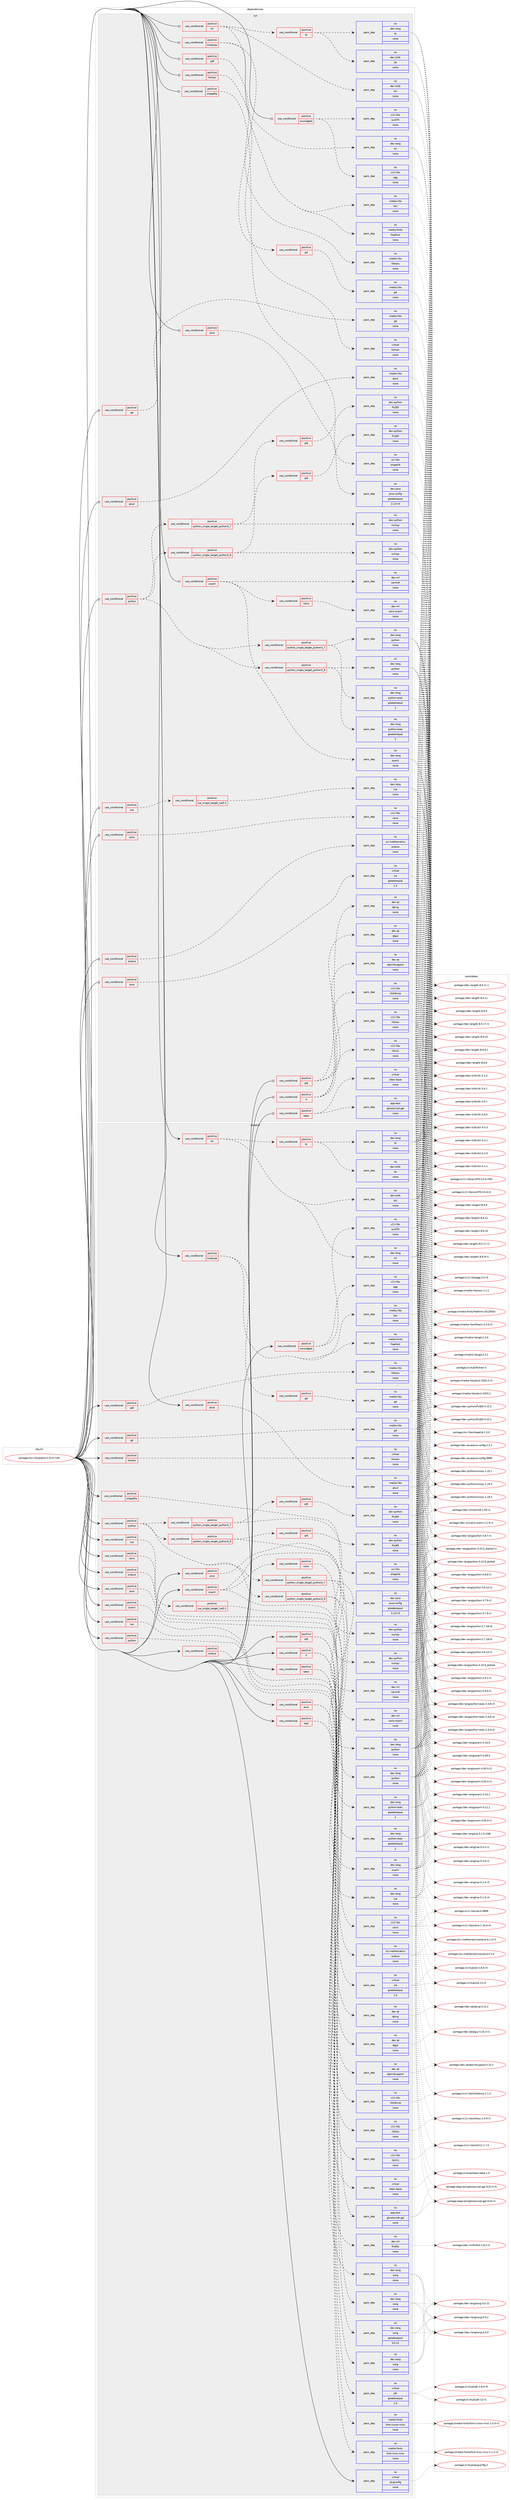 digraph prolog {

# *************
# Graph options
# *************

newrank=true;
concentrate=true;
compound=true;
graph [rankdir=LR,fontname=Helvetica,fontsize=10,ranksep=1.5];#, ranksep=2.5, nodesep=0.2];
edge  [arrowhead=vee];
node  [fontname=Helvetica,fontsize=10];

# **********
# The ebuild
# **********

subgraph cluster_leftcol {
color=gray;
rank=same;
label=<<i>ebuild</i>>;
id [label="portage://sci-libs/plplot-5.15.0-r100", color=red, width=4, href="../sci-libs/plplot-5.15.0-r100.svg"];
}

# ****************
# The dependencies
# ****************

subgraph cluster_midcol {
color=gray;
label=<<i>dependencies</i>>;
subgraph cluster_compile {
fillcolor="#eeeeee";
style=filled;
label=<<i>compile</i>>;
subgraph cond3012 {
dependency10358 [label=<<TABLE BORDER="0" CELLBORDER="1" CELLSPACING="0" CELLPADDING="4"><TR><TD ROWSPAN="3" CELLPADDING="10">use_conditional</TD></TR><TR><TD>positive</TD></TR><TR><TD>X</TD></TR></TABLE>>, shape=none, color=red];
subgraph pack7248 {
dependency10359 [label=<<TABLE BORDER="0" CELLBORDER="1" CELLSPACING="0" CELLPADDING="4" WIDTH="220"><TR><TD ROWSPAN="6" CELLPADDING="30">pack_dep</TD></TR><TR><TD WIDTH="110">no</TD></TR><TR><TD>x11-libs</TD></TR><TR><TD>libX11</TD></TR><TR><TD>none</TD></TR><TR><TD></TD></TR></TABLE>>, shape=none, color=blue];
}
dependency10358:e -> dependency10359:w [weight=20,style="dashed",arrowhead="vee"];
subgraph pack7249 {
dependency10360 [label=<<TABLE BORDER="0" CELLBORDER="1" CELLSPACING="0" CELLPADDING="4" WIDTH="220"><TR><TD ROWSPAN="6" CELLPADDING="30">pack_dep</TD></TR><TR><TD WIDTH="110">no</TD></TR><TR><TD>x11-libs</TD></TR><TR><TD>libXau</TD></TR><TR><TD>none</TD></TR><TR><TD></TD></TR></TABLE>>, shape=none, color=blue];
}
dependency10358:e -> dependency10360:w [weight=20,style="dashed",arrowhead="vee"];
subgraph pack7250 {
dependency10361 [label=<<TABLE BORDER="0" CELLBORDER="1" CELLSPACING="0" CELLPADDING="4" WIDTH="220"><TR><TD ROWSPAN="6" CELLPADDING="30">pack_dep</TD></TR><TR><TD WIDTH="110">no</TD></TR><TR><TD>x11-libs</TD></TR><TR><TD>libXdmcp</TD></TR><TR><TD>none</TD></TR><TR><TD></TD></TR></TABLE>>, shape=none, color=blue];
}
dependency10358:e -> dependency10361:w [weight=20,style="dashed",arrowhead="vee"];
}
id:e -> dependency10358:w [weight=20,style="solid",arrowhead="vee"];
subgraph cond3013 {
dependency10362 [label=<<TABLE BORDER="0" CELLBORDER="1" CELLSPACING="0" CELLPADDING="4"><TR><TD ROWSPAN="3" CELLPADDING="10">use_conditional</TD></TR><TR><TD>positive</TD></TR><TR><TD>cairo</TD></TR></TABLE>>, shape=none, color=red];
subgraph pack7251 {
dependency10363 [label=<<TABLE BORDER="0" CELLBORDER="1" CELLSPACING="0" CELLPADDING="4" WIDTH="220"><TR><TD ROWSPAN="6" CELLPADDING="30">pack_dep</TD></TR><TR><TD WIDTH="110">no</TD></TR><TR><TD>x11-libs</TD></TR><TR><TD>cairo</TD></TR><TR><TD>none</TD></TR><TR><TD></TD></TR></TABLE>>, shape=none, color=blue];
}
dependency10362:e -> dependency10363:w [weight=20,style="dashed",arrowhead="vee"];
}
id:e -> dependency10362:w [weight=20,style="solid",arrowhead="vee"];
subgraph cond3014 {
dependency10364 [label=<<TABLE BORDER="0" CELLBORDER="1" CELLSPACING="0" CELLPADDING="4"><TR><TD ROWSPAN="3" CELLPADDING="10">use_conditional</TD></TR><TR><TD>positive</TD></TR><TR><TD>fortran</TD></TR></TABLE>>, shape=none, color=red];
subgraph pack7252 {
dependency10365 [label=<<TABLE BORDER="0" CELLBORDER="1" CELLSPACING="0" CELLPADDING="4" WIDTH="220"><TR><TD ROWSPAN="6" CELLPADDING="30">pack_dep</TD></TR><TR><TD WIDTH="110">no</TD></TR><TR><TD>virtual</TD></TR><TR><TD>fortran</TD></TR><TR><TD>none</TD></TR><TR><TD></TD></TR></TABLE>>, shape=none, color=blue];
}
dependency10364:e -> dependency10365:w [weight=20,style="dashed",arrowhead="vee"];
}
id:e -> dependency10364:w [weight=20,style="solid",arrowhead="vee"];
subgraph cond3015 {
dependency10366 [label=<<TABLE BORDER="0" CELLBORDER="1" CELLSPACING="0" CELLPADDING="4"><TR><TD ROWSPAN="3" CELLPADDING="10">use_conditional</TD></TR><TR><TD>positive</TD></TR><TR><TD>gd</TD></TR></TABLE>>, shape=none, color=red];
subgraph pack7253 {
dependency10367 [label=<<TABLE BORDER="0" CELLBORDER="1" CELLSPACING="0" CELLPADDING="4" WIDTH="220"><TR><TD ROWSPAN="6" CELLPADDING="30">pack_dep</TD></TR><TR><TD WIDTH="110">no</TD></TR><TR><TD>media-libs</TD></TR><TR><TD>gd</TD></TR><TR><TD>none</TD></TR><TR><TD></TD></TR></TABLE>>, shape=none, color=blue];
}
dependency10366:e -> dependency10367:w [weight=20,style="dashed",arrowhead="vee"];
}
id:e -> dependency10366:w [weight=20,style="solid",arrowhead="vee"];
subgraph cond3016 {
dependency10368 [label=<<TABLE BORDER="0" CELLBORDER="1" CELLSPACING="0" CELLPADDING="4"><TR><TD ROWSPAN="3" CELLPADDING="10">use_conditional</TD></TR><TR><TD>positive</TD></TR><TR><TD>java</TD></TR></TABLE>>, shape=none, color=red];
subgraph pack7254 {
dependency10369 [label=<<TABLE BORDER="0" CELLBORDER="1" CELLSPACING="0" CELLPADDING="4" WIDTH="220"><TR><TD ROWSPAN="6" CELLPADDING="30">pack_dep</TD></TR><TR><TD WIDTH="110">no</TD></TR><TR><TD>dev-java</TD></TR><TR><TD>java-config</TD></TR><TR><TD>greaterequal</TD></TR><TR><TD>2.2.0-r3</TD></TR></TABLE>>, shape=none, color=blue];
}
dependency10368:e -> dependency10369:w [weight=20,style="dashed",arrowhead="vee"];
}
id:e -> dependency10368:w [weight=20,style="solid",arrowhead="vee"];
subgraph cond3017 {
dependency10370 [label=<<TABLE BORDER="0" CELLBORDER="1" CELLSPACING="0" CELLPADDING="4"><TR><TD ROWSPAN="3" CELLPADDING="10">use_conditional</TD></TR><TR><TD>positive</TD></TR><TR><TD>java</TD></TR></TABLE>>, shape=none, color=red];
subgraph pack7255 {
dependency10371 [label=<<TABLE BORDER="0" CELLBORDER="1" CELLSPACING="0" CELLPADDING="4" WIDTH="220"><TR><TD ROWSPAN="6" CELLPADDING="30">pack_dep</TD></TR><TR><TD WIDTH="110">no</TD></TR><TR><TD>virtual</TD></TR><TR><TD>jdk</TD></TR><TR><TD>greaterequal</TD></TR><TR><TD>1.5</TD></TR></TABLE>>, shape=none, color=blue];
}
dependency10370:e -> dependency10371:w [weight=20,style="dashed",arrowhead="vee"];
subgraph pack7256 {
dependency10372 [label=<<TABLE BORDER="0" CELLBORDER="1" CELLSPACING="0" CELLPADDING="4" WIDTH="220"><TR><TD ROWSPAN="6" CELLPADDING="30">pack_dep</TD></TR><TR><TD WIDTH="110">no</TD></TR><TR><TD>dev-lang</TD></TR><TR><TD>swig</TD></TR><TR><TD>none</TD></TR><TR><TD></TD></TR></TABLE>>, shape=none, color=blue];
}
dependency10370:e -> dependency10372:w [weight=20,style="dashed",arrowhead="vee"];
}
id:e -> dependency10370:w [weight=20,style="solid",arrowhead="vee"];
subgraph cond3018 {
dependency10373 [label=<<TABLE BORDER="0" CELLBORDER="1" CELLSPACING="0" CELLPADDING="4"><TR><TD ROWSPAN="3" CELLPADDING="10">use_conditional</TD></TR><TR><TD>positive</TD></TR><TR><TD>java</TD></TR></TABLE>>, shape=none, color=red];
subgraph pack7257 {
dependency10374 [label=<<TABLE BORDER="0" CELLBORDER="1" CELLSPACING="0" CELLPADDING="4" WIDTH="220"><TR><TD ROWSPAN="6" CELLPADDING="30">pack_dep</TD></TR><TR><TD WIDTH="110">no</TD></TR><TR><TD>virtual</TD></TR><TR><TD>jre</TD></TR><TR><TD>greaterequal</TD></TR><TR><TD>1.5</TD></TR></TABLE>>, shape=none, color=blue];
}
dependency10373:e -> dependency10374:w [weight=20,style="dashed",arrowhead="vee"];
}
id:e -> dependency10373:w [weight=20,style="solid",arrowhead="vee"];
subgraph cond3019 {
dependency10375 [label=<<TABLE BORDER="0" CELLBORDER="1" CELLSPACING="0" CELLPADDING="4"><TR><TD ROWSPAN="3" CELLPADDING="10">use_conditional</TD></TR><TR><TD>positive</TD></TR><TR><TD>latex</TD></TR></TABLE>>, shape=none, color=red];
subgraph pack7258 {
dependency10376 [label=<<TABLE BORDER="0" CELLBORDER="1" CELLSPACING="0" CELLPADDING="4" WIDTH="220"><TR><TD ROWSPAN="6" CELLPADDING="30">pack_dep</TD></TR><TR><TD WIDTH="110">no</TD></TR><TR><TD>app-text</TD></TR><TR><TD>ghostscript-gpl</TD></TR><TR><TD>none</TD></TR><TR><TD></TD></TR></TABLE>>, shape=none, color=blue];
}
dependency10375:e -> dependency10376:w [weight=20,style="dashed",arrowhead="vee"];
subgraph pack7259 {
dependency10377 [label=<<TABLE BORDER="0" CELLBORDER="1" CELLSPACING="0" CELLPADDING="4" WIDTH="220"><TR><TD ROWSPAN="6" CELLPADDING="30">pack_dep</TD></TR><TR><TD WIDTH="110">no</TD></TR><TR><TD>virtual</TD></TR><TR><TD>latex-base</TD></TR><TR><TD>none</TD></TR><TR><TD></TD></TR></TABLE>>, shape=none, color=blue];
}
dependency10375:e -> dependency10377:w [weight=20,style="dashed",arrowhead="vee"];
}
id:e -> dependency10375:w [weight=20,style="solid",arrowhead="vee"];
subgraph cond3020 {
dependency10378 [label=<<TABLE BORDER="0" CELLBORDER="1" CELLSPACING="0" CELLPADDING="4"><TR><TD ROWSPAN="3" CELLPADDING="10">use_conditional</TD></TR><TR><TD>positive</TD></TR><TR><TD>lua</TD></TR></TABLE>>, shape=none, color=red];
subgraph cond3021 {
dependency10379 [label=<<TABLE BORDER="0" CELLBORDER="1" CELLSPACING="0" CELLPADDING="4"><TR><TD ROWSPAN="3" CELLPADDING="10">use_conditional</TD></TR><TR><TD>positive</TD></TR><TR><TD>lua_single_target_lua5-1</TD></TR></TABLE>>, shape=none, color=red];
subgraph pack7260 {
dependency10380 [label=<<TABLE BORDER="0" CELLBORDER="1" CELLSPACING="0" CELLPADDING="4" WIDTH="220"><TR><TD ROWSPAN="6" CELLPADDING="30">pack_dep</TD></TR><TR><TD WIDTH="110">no</TD></TR><TR><TD>dev-lang</TD></TR><TR><TD>lua</TD></TR><TR><TD>none</TD></TR><TR><TD></TD></TR></TABLE>>, shape=none, color=blue];
}
dependency10379:e -> dependency10380:w [weight=20,style="dashed",arrowhead="vee"];
}
dependency10378:e -> dependency10379:w [weight=20,style="dashed",arrowhead="vee"];
}
id:e -> dependency10378:w [weight=20,style="solid",arrowhead="vee"];
subgraph cond3022 {
dependency10381 [label=<<TABLE BORDER="0" CELLBORDER="1" CELLSPACING="0" CELLPADDING="4"><TR><TD ROWSPAN="3" CELLPADDING="10">use_conditional</TD></TR><TR><TD>positive</TD></TR><TR><TD>lua</TD></TR></TABLE>>, shape=none, color=red];
subgraph pack7261 {
dependency10382 [label=<<TABLE BORDER="0" CELLBORDER="1" CELLSPACING="0" CELLPADDING="4" WIDTH="220"><TR><TD ROWSPAN="6" CELLPADDING="30">pack_dep</TD></TR><TR><TD WIDTH="110">no</TD></TR><TR><TD>dev-lang</TD></TR><TR><TD>swig</TD></TR><TR><TD>none</TD></TR><TR><TD></TD></TR></TABLE>>, shape=none, color=blue];
}
dependency10381:e -> dependency10382:w [weight=20,style="dashed",arrowhead="vee"];
}
id:e -> dependency10381:w [weight=20,style="solid",arrowhead="vee"];
subgraph cond3023 {
dependency10383 [label=<<TABLE BORDER="0" CELLBORDER="1" CELLSPACING="0" CELLPADDING="4"><TR><TD ROWSPAN="3" CELLPADDING="10">use_conditional</TD></TR><TR><TD>positive</TD></TR><TR><TD>ocaml</TD></TR></TABLE>>, shape=none, color=red];
subgraph pack7262 {
dependency10384 [label=<<TABLE BORDER="0" CELLBORDER="1" CELLSPACING="0" CELLPADDING="4" WIDTH="220"><TR><TD ROWSPAN="6" CELLPADDING="30">pack_dep</TD></TR><TR><TD WIDTH="110">no</TD></TR><TR><TD>dev-lang</TD></TR><TR><TD>ocaml</TD></TR><TR><TD>none</TD></TR><TR><TD></TD></TR></TABLE>>, shape=none, color=blue];
}
dependency10383:e -> dependency10384:w [weight=20,style="dashed",arrowhead="vee"];
subgraph pack7263 {
dependency10385 [label=<<TABLE BORDER="0" CELLBORDER="1" CELLSPACING="0" CELLPADDING="4" WIDTH="220"><TR><TD ROWSPAN="6" CELLPADDING="30">pack_dep</TD></TR><TR><TD WIDTH="110">no</TD></TR><TR><TD>dev-ml</TD></TR><TR><TD>camlidl</TD></TR><TR><TD>none</TD></TR><TR><TD></TD></TR></TABLE>>, shape=none, color=blue];
}
dependency10383:e -> dependency10385:w [weight=20,style="dashed",arrowhead="vee"];
subgraph cond3024 {
dependency10386 [label=<<TABLE BORDER="0" CELLBORDER="1" CELLSPACING="0" CELLPADDING="4"><TR><TD ROWSPAN="3" CELLPADDING="10">use_conditional</TD></TR><TR><TD>positive</TD></TR><TR><TD>cairo</TD></TR></TABLE>>, shape=none, color=red];
subgraph pack7264 {
dependency10387 [label=<<TABLE BORDER="0" CELLBORDER="1" CELLSPACING="0" CELLPADDING="4" WIDTH="220"><TR><TD ROWSPAN="6" CELLPADDING="30">pack_dep</TD></TR><TR><TD WIDTH="110">no</TD></TR><TR><TD>dev-ml</TD></TR><TR><TD>cairo-ocaml</TD></TR><TR><TD>none</TD></TR><TR><TD></TD></TR></TABLE>>, shape=none, color=blue];
}
dependency10386:e -> dependency10387:w [weight=20,style="dashed",arrowhead="vee"];
}
dependency10383:e -> dependency10386:w [weight=20,style="dashed",arrowhead="vee"];
}
id:e -> dependency10383:w [weight=20,style="solid",arrowhead="vee"];
subgraph cond3025 {
dependency10388 [label=<<TABLE BORDER="0" CELLBORDER="1" CELLSPACING="0" CELLPADDING="4"><TR><TD ROWSPAN="3" CELLPADDING="10">use_conditional</TD></TR><TR><TD>positive</TD></TR><TR><TD>ocaml</TD></TR></TABLE>>, shape=none, color=red];
subgraph pack7265 {
dependency10389 [label=<<TABLE BORDER="0" CELLBORDER="1" CELLSPACING="0" CELLPADDING="4" WIDTH="220"><TR><TD ROWSPAN="6" CELLPADDING="30">pack_dep</TD></TR><TR><TD WIDTH="110">no</TD></TR><TR><TD>dev-ml</TD></TR><TR><TD>findlib</TD></TR><TR><TD>none</TD></TR><TR><TD></TD></TR></TABLE>>, shape=none, color=blue];
}
dependency10388:e -> dependency10389:w [weight=20,style="dashed",arrowhead="vee"];
}
id:e -> dependency10388:w [weight=20,style="solid",arrowhead="vee"];
subgraph cond3026 {
dependency10390 [label=<<TABLE BORDER="0" CELLBORDER="1" CELLSPACING="0" CELLPADDING="4"><TR><TD ROWSPAN="3" CELLPADDING="10">use_conditional</TD></TR><TR><TD>positive</TD></TR><TR><TD>octave</TD></TR></TABLE>>, shape=none, color=red];
subgraph pack7266 {
dependency10391 [label=<<TABLE BORDER="0" CELLBORDER="1" CELLSPACING="0" CELLPADDING="4" WIDTH="220"><TR><TD ROWSPAN="6" CELLPADDING="30">pack_dep</TD></TR><TR><TD WIDTH="110">no</TD></TR><TR><TD>dev-lang</TD></TR><TR><TD>swig</TD></TR><TR><TD>greaterequal</TD></TR><TR><TD>3.0.12</TD></TR></TABLE>>, shape=none, color=blue];
}
dependency10390:e -> dependency10391:w [weight=20,style="dashed",arrowhead="vee"];
}
id:e -> dependency10390:w [weight=20,style="solid",arrowhead="vee"];
subgraph cond3027 {
dependency10392 [label=<<TABLE BORDER="0" CELLBORDER="1" CELLSPACING="0" CELLPADDING="4"><TR><TD ROWSPAN="3" CELLPADDING="10">use_conditional</TD></TR><TR><TD>positive</TD></TR><TR><TD>octave</TD></TR></TABLE>>, shape=none, color=red];
subgraph pack7267 {
dependency10393 [label=<<TABLE BORDER="0" CELLBORDER="1" CELLSPACING="0" CELLPADDING="4" WIDTH="220"><TR><TD ROWSPAN="6" CELLPADDING="30">pack_dep</TD></TR><TR><TD WIDTH="110">no</TD></TR><TR><TD>sci-mathematics</TD></TR><TR><TD>octave</TD></TR><TR><TD>none</TD></TR><TR><TD></TD></TR></TABLE>>, shape=none, color=blue];
}
dependency10392:e -> dependency10393:w [weight=20,style="dashed",arrowhead="vee"];
}
id:e -> dependency10392:w [weight=20,style="solid",arrowhead="vee"];
subgraph cond3028 {
dependency10394 [label=<<TABLE BORDER="0" CELLBORDER="1" CELLSPACING="0" CELLPADDING="4"><TR><TD ROWSPAN="3" CELLPADDING="10">use_conditional</TD></TR><TR><TD>positive</TD></TR><TR><TD>pdf</TD></TR></TABLE>>, shape=none, color=red];
subgraph pack7268 {
dependency10395 [label=<<TABLE BORDER="0" CELLBORDER="1" CELLSPACING="0" CELLPADDING="4" WIDTH="220"><TR><TD ROWSPAN="6" CELLPADDING="30">pack_dep</TD></TR><TR><TD WIDTH="110">no</TD></TR><TR><TD>media-libs</TD></TR><TR><TD>libharu</TD></TR><TR><TD>none</TD></TR><TR><TD></TD></TR></TABLE>>, shape=none, color=blue];
}
dependency10394:e -> dependency10395:w [weight=20,style="dashed",arrowhead="vee"];
}
id:e -> dependency10394:w [weight=20,style="solid",arrowhead="vee"];
subgraph cond3029 {
dependency10396 [label=<<TABLE BORDER="0" CELLBORDER="1" CELLSPACING="0" CELLPADDING="4"><TR><TD ROWSPAN="3" CELLPADDING="10">use_conditional</TD></TR><TR><TD>positive</TD></TR><TR><TD>python</TD></TR></TABLE>>, shape=none, color=red];
subgraph cond3030 {
dependency10397 [label=<<TABLE BORDER="0" CELLBORDER="1" CELLSPACING="0" CELLPADDING="4"><TR><TD ROWSPAN="3" CELLPADDING="10">use_conditional</TD></TR><TR><TD>positive</TD></TR><TR><TD>python_single_target_python3_7</TD></TR></TABLE>>, shape=none, color=red];
subgraph pack7269 {
dependency10398 [label=<<TABLE BORDER="0" CELLBORDER="1" CELLSPACING="0" CELLPADDING="4" WIDTH="220"><TR><TD ROWSPAN="6" CELLPADDING="30">pack_dep</TD></TR><TR><TD WIDTH="110">no</TD></TR><TR><TD>dev-lang</TD></TR><TR><TD>python</TD></TR><TR><TD>none</TD></TR><TR><TD></TD></TR></TABLE>>, shape=none, color=blue];
}
dependency10397:e -> dependency10398:w [weight=20,style="dashed",arrowhead="vee"];
subgraph pack7270 {
dependency10399 [label=<<TABLE BORDER="0" CELLBORDER="1" CELLSPACING="0" CELLPADDING="4" WIDTH="220"><TR><TD ROWSPAN="6" CELLPADDING="30">pack_dep</TD></TR><TR><TD WIDTH="110">no</TD></TR><TR><TD>dev-lang</TD></TR><TR><TD>python-exec</TD></TR><TR><TD>greaterequal</TD></TR><TR><TD>2</TD></TR></TABLE>>, shape=none, color=blue];
}
dependency10397:e -> dependency10399:w [weight=20,style="dashed",arrowhead="vee"];
}
dependency10396:e -> dependency10397:w [weight=20,style="dashed",arrowhead="vee"];
subgraph cond3031 {
dependency10400 [label=<<TABLE BORDER="0" CELLBORDER="1" CELLSPACING="0" CELLPADDING="4"><TR><TD ROWSPAN="3" CELLPADDING="10">use_conditional</TD></TR><TR><TD>positive</TD></TR><TR><TD>python_single_target_python3_8</TD></TR></TABLE>>, shape=none, color=red];
subgraph pack7271 {
dependency10401 [label=<<TABLE BORDER="0" CELLBORDER="1" CELLSPACING="0" CELLPADDING="4" WIDTH="220"><TR><TD ROWSPAN="6" CELLPADDING="30">pack_dep</TD></TR><TR><TD WIDTH="110">no</TD></TR><TR><TD>dev-lang</TD></TR><TR><TD>python</TD></TR><TR><TD>none</TD></TR><TR><TD></TD></TR></TABLE>>, shape=none, color=blue];
}
dependency10400:e -> dependency10401:w [weight=20,style="dashed",arrowhead="vee"];
subgraph pack7272 {
dependency10402 [label=<<TABLE BORDER="0" CELLBORDER="1" CELLSPACING="0" CELLPADDING="4" WIDTH="220"><TR><TD ROWSPAN="6" CELLPADDING="30">pack_dep</TD></TR><TR><TD WIDTH="110">no</TD></TR><TR><TD>dev-lang</TD></TR><TR><TD>python-exec</TD></TR><TR><TD>greaterequal</TD></TR><TR><TD>2</TD></TR></TABLE>>, shape=none, color=blue];
}
dependency10400:e -> dependency10402:w [weight=20,style="dashed",arrowhead="vee"];
}
dependency10396:e -> dependency10400:w [weight=20,style="dashed",arrowhead="vee"];
subgraph cond3032 {
dependency10403 [label=<<TABLE BORDER="0" CELLBORDER="1" CELLSPACING="0" CELLPADDING="4"><TR><TD ROWSPAN="3" CELLPADDING="10">use_conditional</TD></TR><TR><TD>positive</TD></TR><TR><TD>python_single_target_python3_7</TD></TR></TABLE>>, shape=none, color=red];
subgraph pack7273 {
dependency10404 [label=<<TABLE BORDER="0" CELLBORDER="1" CELLSPACING="0" CELLPADDING="4" WIDTH="220"><TR><TD ROWSPAN="6" CELLPADDING="30">pack_dep</TD></TR><TR><TD WIDTH="110">no</TD></TR><TR><TD>dev-python</TD></TR><TR><TD>numpy</TD></TR><TR><TD>none</TD></TR><TR><TD></TD></TR></TABLE>>, shape=none, color=blue];
}
dependency10403:e -> dependency10404:w [weight=20,style="dashed",arrowhead="vee"];
subgraph cond3033 {
dependency10405 [label=<<TABLE BORDER="0" CELLBORDER="1" CELLSPACING="0" CELLPADDING="4"><TR><TD ROWSPAN="3" CELLPADDING="10">use_conditional</TD></TR><TR><TD>positive</TD></TR><TR><TD>qt5</TD></TR></TABLE>>, shape=none, color=red];
subgraph pack7274 {
dependency10406 [label=<<TABLE BORDER="0" CELLBORDER="1" CELLSPACING="0" CELLPADDING="4" WIDTH="220"><TR><TD ROWSPAN="6" CELLPADDING="30">pack_dep</TD></TR><TR><TD WIDTH="110">no</TD></TR><TR><TD>dev-python</TD></TR><TR><TD>PyQt5</TD></TR><TR><TD>none</TD></TR><TR><TD></TD></TR></TABLE>>, shape=none, color=blue];
}
dependency10405:e -> dependency10406:w [weight=20,style="dashed",arrowhead="vee"];
}
dependency10403:e -> dependency10405:w [weight=20,style="dashed",arrowhead="vee"];
}
dependency10396:e -> dependency10403:w [weight=20,style="dashed",arrowhead="vee"];
subgraph cond3034 {
dependency10407 [label=<<TABLE BORDER="0" CELLBORDER="1" CELLSPACING="0" CELLPADDING="4"><TR><TD ROWSPAN="3" CELLPADDING="10">use_conditional</TD></TR><TR><TD>positive</TD></TR><TR><TD>python_single_target_python3_8</TD></TR></TABLE>>, shape=none, color=red];
subgraph pack7275 {
dependency10408 [label=<<TABLE BORDER="0" CELLBORDER="1" CELLSPACING="0" CELLPADDING="4" WIDTH="220"><TR><TD ROWSPAN="6" CELLPADDING="30">pack_dep</TD></TR><TR><TD WIDTH="110">no</TD></TR><TR><TD>dev-python</TD></TR><TR><TD>numpy</TD></TR><TR><TD>none</TD></TR><TR><TD></TD></TR></TABLE>>, shape=none, color=blue];
}
dependency10407:e -> dependency10408:w [weight=20,style="dashed",arrowhead="vee"];
subgraph cond3035 {
dependency10409 [label=<<TABLE BORDER="0" CELLBORDER="1" CELLSPACING="0" CELLPADDING="4"><TR><TD ROWSPAN="3" CELLPADDING="10">use_conditional</TD></TR><TR><TD>positive</TD></TR><TR><TD>qt5</TD></TR></TABLE>>, shape=none, color=red];
subgraph pack7276 {
dependency10410 [label=<<TABLE BORDER="0" CELLBORDER="1" CELLSPACING="0" CELLPADDING="4" WIDTH="220"><TR><TD ROWSPAN="6" CELLPADDING="30">pack_dep</TD></TR><TR><TD WIDTH="110">no</TD></TR><TR><TD>dev-python</TD></TR><TR><TD>PyQt5</TD></TR><TR><TD>none</TD></TR><TR><TD></TD></TR></TABLE>>, shape=none, color=blue];
}
dependency10409:e -> dependency10410:w [weight=20,style="dashed",arrowhead="vee"];
}
dependency10407:e -> dependency10409:w [weight=20,style="dashed",arrowhead="vee"];
}
dependency10396:e -> dependency10407:w [weight=20,style="dashed",arrowhead="vee"];
}
id:e -> dependency10396:w [weight=20,style="solid",arrowhead="vee"];
subgraph cond3036 {
dependency10411 [label=<<TABLE BORDER="0" CELLBORDER="1" CELLSPACING="0" CELLPADDING="4"><TR><TD ROWSPAN="3" CELLPADDING="10">use_conditional</TD></TR><TR><TD>positive</TD></TR><TR><TD>python</TD></TR></TABLE>>, shape=none, color=red];
subgraph pack7277 {
dependency10412 [label=<<TABLE BORDER="0" CELLBORDER="1" CELLSPACING="0" CELLPADDING="4" WIDTH="220"><TR><TD ROWSPAN="6" CELLPADDING="30">pack_dep</TD></TR><TR><TD WIDTH="110">no</TD></TR><TR><TD>dev-lang</TD></TR><TR><TD>swig</TD></TR><TR><TD>none</TD></TR><TR><TD></TD></TR></TABLE>>, shape=none, color=blue];
}
dependency10411:e -> dependency10412:w [weight=20,style="dashed",arrowhead="vee"];
}
id:e -> dependency10411:w [weight=20,style="solid",arrowhead="vee"];
subgraph cond3037 {
dependency10413 [label=<<TABLE BORDER="0" CELLBORDER="1" CELLSPACING="0" CELLPADDING="4"><TR><TD ROWSPAN="3" CELLPADDING="10">use_conditional</TD></TR><TR><TD>positive</TD></TR><TR><TD>qhull</TD></TR></TABLE>>, shape=none, color=red];
subgraph pack7278 {
dependency10414 [label=<<TABLE BORDER="0" CELLBORDER="1" CELLSPACING="0" CELLPADDING="4" WIDTH="220"><TR><TD ROWSPAN="6" CELLPADDING="30">pack_dep</TD></TR><TR><TD WIDTH="110">no</TD></TR><TR><TD>media-libs</TD></TR><TR><TD>qhull</TD></TR><TR><TD>none</TD></TR><TR><TD></TD></TR></TABLE>>, shape=none, color=blue];
}
dependency10413:e -> dependency10414:w [weight=20,style="dashed",arrowhead="vee"];
}
id:e -> dependency10413:w [weight=20,style="solid",arrowhead="vee"];
subgraph cond3038 {
dependency10415 [label=<<TABLE BORDER="0" CELLBORDER="1" CELLSPACING="0" CELLPADDING="4"><TR><TD ROWSPAN="3" CELLPADDING="10">use_conditional</TD></TR><TR><TD>positive</TD></TR><TR><TD>qt5</TD></TR></TABLE>>, shape=none, color=red];
subgraph pack7279 {
dependency10416 [label=<<TABLE BORDER="0" CELLBORDER="1" CELLSPACING="0" CELLPADDING="4" WIDTH="220"><TR><TD ROWSPAN="6" CELLPADDING="30">pack_dep</TD></TR><TR><TD WIDTH="110">no</TD></TR><TR><TD>dev-qt</TD></TR><TR><TD>qtgui</TD></TR><TR><TD>none</TD></TR><TR><TD></TD></TR></TABLE>>, shape=none, color=blue];
}
dependency10415:e -> dependency10416:w [weight=20,style="dashed",arrowhead="vee"];
subgraph pack7280 {
dependency10417 [label=<<TABLE BORDER="0" CELLBORDER="1" CELLSPACING="0" CELLPADDING="4" WIDTH="220"><TR><TD ROWSPAN="6" CELLPADDING="30">pack_dep</TD></TR><TR><TD WIDTH="110">no</TD></TR><TR><TD>dev-qt</TD></TR><TR><TD>qtsvg</TD></TR><TR><TD>none</TD></TR><TR><TD></TD></TR></TABLE>>, shape=none, color=blue];
}
dependency10415:e -> dependency10417:w [weight=20,style="dashed",arrowhead="vee"];
subgraph pack7281 {
dependency10418 [label=<<TABLE BORDER="0" CELLBORDER="1" CELLSPACING="0" CELLPADDING="4" WIDTH="220"><TR><TD ROWSPAN="6" CELLPADDING="30">pack_dep</TD></TR><TR><TD WIDTH="110">no</TD></TR><TR><TD>dev-qt</TD></TR><TR><TD>qtprintsupport</TD></TR><TR><TD>none</TD></TR><TR><TD></TD></TR></TABLE>>, shape=none, color=blue];
}
dependency10415:e -> dependency10418:w [weight=20,style="dashed",arrowhead="vee"];
}
id:e -> dependency10415:w [weight=20,style="solid",arrowhead="vee"];
subgraph cond3039 {
dependency10419 [label=<<TABLE BORDER="0" CELLBORDER="1" CELLSPACING="0" CELLPADDING="4"><TR><TD ROWSPAN="3" CELLPADDING="10">use_conditional</TD></TR><TR><TD>positive</TD></TR><TR><TD>shapefile</TD></TR></TABLE>>, shape=none, color=red];
subgraph pack7282 {
dependency10420 [label=<<TABLE BORDER="0" CELLBORDER="1" CELLSPACING="0" CELLPADDING="4" WIDTH="220"><TR><TD ROWSPAN="6" CELLPADDING="30">pack_dep</TD></TR><TR><TD WIDTH="110">no</TD></TR><TR><TD>sci-libs</TD></TR><TR><TD>shapelib</TD></TR><TR><TD>none</TD></TR><TR><TD></TD></TR></TABLE>>, shape=none, color=blue];
}
dependency10419:e -> dependency10420:w [weight=20,style="dashed",arrowhead="vee"];
}
id:e -> dependency10419:w [weight=20,style="solid",arrowhead="vee"];
subgraph cond3040 {
dependency10421 [label=<<TABLE BORDER="0" CELLBORDER="1" CELLSPACING="0" CELLPADDING="4"><TR><TD ROWSPAN="3" CELLPADDING="10">use_conditional</TD></TR><TR><TD>positive</TD></TR><TR><TD>tcl</TD></TR></TABLE>>, shape=none, color=red];
subgraph pack7283 {
dependency10422 [label=<<TABLE BORDER="0" CELLBORDER="1" CELLSPACING="0" CELLPADDING="4" WIDTH="220"><TR><TD ROWSPAN="6" CELLPADDING="30">pack_dep</TD></TR><TR><TD WIDTH="110">no</TD></TR><TR><TD>dev-lang</TD></TR><TR><TD>tcl</TD></TR><TR><TD>none</TD></TR><TR><TD></TD></TR></TABLE>>, shape=none, color=blue];
}
dependency10421:e -> dependency10422:w [weight=20,style="dashed",arrowhead="vee"];
subgraph pack7284 {
dependency10423 [label=<<TABLE BORDER="0" CELLBORDER="1" CELLSPACING="0" CELLPADDING="4" WIDTH="220"><TR><TD ROWSPAN="6" CELLPADDING="30">pack_dep</TD></TR><TR><TD WIDTH="110">no</TD></TR><TR><TD>dev-tcltk</TD></TR><TR><TD>itcl</TD></TR><TR><TD>none</TD></TR><TR><TD></TD></TR></TABLE>>, shape=none, color=blue];
}
dependency10421:e -> dependency10423:w [weight=20,style="dashed",arrowhead="vee"];
subgraph cond3041 {
dependency10424 [label=<<TABLE BORDER="0" CELLBORDER="1" CELLSPACING="0" CELLPADDING="4"><TR><TD ROWSPAN="3" CELLPADDING="10">use_conditional</TD></TR><TR><TD>positive</TD></TR><TR><TD>tk</TD></TR></TABLE>>, shape=none, color=red];
subgraph pack7285 {
dependency10425 [label=<<TABLE BORDER="0" CELLBORDER="1" CELLSPACING="0" CELLPADDING="4" WIDTH="220"><TR><TD ROWSPAN="6" CELLPADDING="30">pack_dep</TD></TR><TR><TD WIDTH="110">no</TD></TR><TR><TD>dev-lang</TD></TR><TR><TD>tk</TD></TR><TR><TD>none</TD></TR><TR><TD></TD></TR></TABLE>>, shape=none, color=blue];
}
dependency10424:e -> dependency10425:w [weight=20,style="dashed",arrowhead="vee"];
subgraph pack7286 {
dependency10426 [label=<<TABLE BORDER="0" CELLBORDER="1" CELLSPACING="0" CELLPADDING="4" WIDTH="220"><TR><TD ROWSPAN="6" CELLPADDING="30">pack_dep</TD></TR><TR><TD WIDTH="110">no</TD></TR><TR><TD>dev-tcltk</TD></TR><TR><TD>itk</TD></TR><TR><TD>none</TD></TR><TR><TD></TD></TR></TABLE>>, shape=none, color=blue];
}
dependency10424:e -> dependency10426:w [weight=20,style="dashed",arrowhead="vee"];
}
dependency10421:e -> dependency10424:w [weight=20,style="dashed",arrowhead="vee"];
}
id:e -> dependency10421:w [weight=20,style="solid",arrowhead="vee"];
subgraph cond3042 {
dependency10427 [label=<<TABLE BORDER="0" CELLBORDER="1" CELLSPACING="0" CELLPADDING="4"><TR><TD ROWSPAN="3" CELLPADDING="10">use_conditional</TD></TR><TR><TD>positive</TD></TR><TR><TD>test</TD></TR></TABLE>>, shape=none, color=red];
subgraph pack7287 {
dependency10428 [label=<<TABLE BORDER="0" CELLBORDER="1" CELLSPACING="0" CELLPADDING="4" WIDTH="220"><TR><TD ROWSPAN="6" CELLPADDING="30">pack_dep</TD></TR><TR><TD WIDTH="110">no</TD></TR><TR><TD>media-fonts</TD></TR><TR><TD>font-misc-misc</TD></TR><TR><TD>none</TD></TR><TR><TD></TD></TR></TABLE>>, shape=none, color=blue];
}
dependency10427:e -> dependency10428:w [weight=20,style="dashed",arrowhead="vee"];
subgraph pack7288 {
dependency10429 [label=<<TABLE BORDER="0" CELLBORDER="1" CELLSPACING="0" CELLPADDING="4" WIDTH="220"><TR><TD ROWSPAN="6" CELLPADDING="30">pack_dep</TD></TR><TR><TD WIDTH="110">no</TD></TR><TR><TD>media-fonts</TD></TR><TR><TD>font-cursor-misc</TD></TR><TR><TD>none</TD></TR><TR><TD></TD></TR></TABLE>>, shape=none, color=blue];
}
dependency10427:e -> dependency10429:w [weight=20,style="dashed",arrowhead="vee"];
}
id:e -> dependency10427:w [weight=20,style="solid",arrowhead="vee"];
subgraph cond3043 {
dependency10430 [label=<<TABLE BORDER="0" CELLBORDER="1" CELLSPACING="0" CELLPADDING="4"><TR><TD ROWSPAN="3" CELLPADDING="10">use_conditional</TD></TR><TR><TD>positive</TD></TR><TR><TD>truetype</TD></TR></TABLE>>, shape=none, color=red];
subgraph pack7289 {
dependency10431 [label=<<TABLE BORDER="0" CELLBORDER="1" CELLSPACING="0" CELLPADDING="4" WIDTH="220"><TR><TD ROWSPAN="6" CELLPADDING="30">pack_dep</TD></TR><TR><TD WIDTH="110">no</TD></TR><TR><TD>media-fonts</TD></TR><TR><TD>freefont</TD></TR><TR><TD>none</TD></TR><TR><TD></TD></TR></TABLE>>, shape=none, color=blue];
}
dependency10430:e -> dependency10431:w [weight=20,style="dashed",arrowhead="vee"];
subgraph pack7290 {
dependency10432 [label=<<TABLE BORDER="0" CELLBORDER="1" CELLSPACING="0" CELLPADDING="4" WIDTH="220"><TR><TD ROWSPAN="6" CELLPADDING="30">pack_dep</TD></TR><TR><TD WIDTH="110">no</TD></TR><TR><TD>media-libs</TD></TR><TR><TD>lasi</TD></TR><TR><TD>none</TD></TR><TR><TD></TD></TR></TABLE>>, shape=none, color=blue];
}
dependency10430:e -> dependency10432:w [weight=20,style="dashed",arrowhead="vee"];
subgraph cond3044 {
dependency10433 [label=<<TABLE BORDER="0" CELLBORDER="1" CELLSPACING="0" CELLPADDING="4"><TR><TD ROWSPAN="3" CELLPADDING="10">use_conditional</TD></TR><TR><TD>positive</TD></TR><TR><TD>gd</TD></TR></TABLE>>, shape=none, color=red];
subgraph pack7291 {
dependency10434 [label=<<TABLE BORDER="0" CELLBORDER="1" CELLSPACING="0" CELLPADDING="4" WIDTH="220"><TR><TD ROWSPAN="6" CELLPADDING="30">pack_dep</TD></TR><TR><TD WIDTH="110">no</TD></TR><TR><TD>media-libs</TD></TR><TR><TD>gd</TD></TR><TR><TD>none</TD></TR><TR><TD></TD></TR></TABLE>>, shape=none, color=blue];
}
dependency10433:e -> dependency10434:w [weight=20,style="dashed",arrowhead="vee"];
}
dependency10430:e -> dependency10433:w [weight=20,style="dashed",arrowhead="vee"];
}
id:e -> dependency10430:w [weight=20,style="solid",arrowhead="vee"];
subgraph cond3045 {
dependency10435 [label=<<TABLE BORDER="0" CELLBORDER="1" CELLSPACING="0" CELLPADDING="4"><TR><TD ROWSPAN="3" CELLPADDING="10">use_conditional</TD></TR><TR><TD>positive</TD></TR><TR><TD>wxwidgets</TD></TR></TABLE>>, shape=none, color=red];
subgraph pack7292 {
dependency10436 [label=<<TABLE BORDER="0" CELLBORDER="1" CELLSPACING="0" CELLPADDING="4" WIDTH="220"><TR><TD ROWSPAN="6" CELLPADDING="30">pack_dep</TD></TR><TR><TD WIDTH="110">no</TD></TR><TR><TD>x11-libs</TD></TR><TR><TD>wxGTK</TD></TR><TR><TD>none</TD></TR><TR><TD></TD></TR></TABLE>>, shape=none, color=blue];
}
dependency10435:e -> dependency10436:w [weight=20,style="dashed",arrowhead="vee"];
subgraph pack7293 {
dependency10437 [label=<<TABLE BORDER="0" CELLBORDER="1" CELLSPACING="0" CELLPADDING="4" WIDTH="220"><TR><TD ROWSPAN="6" CELLPADDING="30">pack_dep</TD></TR><TR><TD WIDTH="110">no</TD></TR><TR><TD>x11-libs</TD></TR><TR><TD>agg</TD></TR><TR><TD>none</TD></TR><TR><TD></TD></TR></TABLE>>, shape=none, color=blue];
}
dependency10435:e -> dependency10437:w [weight=20,style="dashed",arrowhead="vee"];
}
id:e -> dependency10435:w [weight=20,style="solid",arrowhead="vee"];
subgraph pack7294 {
dependency10438 [label=<<TABLE BORDER="0" CELLBORDER="1" CELLSPACING="0" CELLPADDING="4" WIDTH="220"><TR><TD ROWSPAN="6" CELLPADDING="30">pack_dep</TD></TR><TR><TD WIDTH="110">no</TD></TR><TR><TD>virtual</TD></TR><TR><TD>pkgconfig</TD></TR><TR><TD>none</TD></TR><TR><TD></TD></TR></TABLE>>, shape=none, color=blue];
}
id:e -> dependency10438:w [weight=20,style="solid",arrowhead="vee"];
}
subgraph cluster_compileandrun {
fillcolor="#eeeeee";
style=filled;
label=<<i>compile and run</i>>;
}
subgraph cluster_run {
fillcolor="#eeeeee";
style=filled;
label=<<i>run</i>>;
subgraph cond3046 {
dependency10439 [label=<<TABLE BORDER="0" CELLBORDER="1" CELLSPACING="0" CELLPADDING="4"><TR><TD ROWSPAN="3" CELLPADDING="10">use_conditional</TD></TR><TR><TD>positive</TD></TR><TR><TD>X</TD></TR></TABLE>>, shape=none, color=red];
subgraph pack7295 {
dependency10440 [label=<<TABLE BORDER="0" CELLBORDER="1" CELLSPACING="0" CELLPADDING="4" WIDTH="220"><TR><TD ROWSPAN="6" CELLPADDING="30">pack_dep</TD></TR><TR><TD WIDTH="110">no</TD></TR><TR><TD>x11-libs</TD></TR><TR><TD>libX11</TD></TR><TR><TD>none</TD></TR><TR><TD></TD></TR></TABLE>>, shape=none, color=blue];
}
dependency10439:e -> dependency10440:w [weight=20,style="dashed",arrowhead="vee"];
subgraph pack7296 {
dependency10441 [label=<<TABLE BORDER="0" CELLBORDER="1" CELLSPACING="0" CELLPADDING="4" WIDTH="220"><TR><TD ROWSPAN="6" CELLPADDING="30">pack_dep</TD></TR><TR><TD WIDTH="110">no</TD></TR><TR><TD>x11-libs</TD></TR><TR><TD>libXau</TD></TR><TR><TD>none</TD></TR><TR><TD></TD></TR></TABLE>>, shape=none, color=blue];
}
dependency10439:e -> dependency10441:w [weight=20,style="dashed",arrowhead="vee"];
subgraph pack7297 {
dependency10442 [label=<<TABLE BORDER="0" CELLBORDER="1" CELLSPACING="0" CELLPADDING="4" WIDTH="220"><TR><TD ROWSPAN="6" CELLPADDING="30">pack_dep</TD></TR><TR><TD WIDTH="110">no</TD></TR><TR><TD>x11-libs</TD></TR><TR><TD>libXdmcp</TD></TR><TR><TD>none</TD></TR><TR><TD></TD></TR></TABLE>>, shape=none, color=blue];
}
dependency10439:e -> dependency10442:w [weight=20,style="dashed",arrowhead="vee"];
}
id:e -> dependency10439:w [weight=20,style="solid",arrowhead="odot"];
subgraph cond3047 {
dependency10443 [label=<<TABLE BORDER="0" CELLBORDER="1" CELLSPACING="0" CELLPADDING="4"><TR><TD ROWSPAN="3" CELLPADDING="10">use_conditional</TD></TR><TR><TD>positive</TD></TR><TR><TD>cairo</TD></TR></TABLE>>, shape=none, color=red];
subgraph pack7298 {
dependency10444 [label=<<TABLE BORDER="0" CELLBORDER="1" CELLSPACING="0" CELLPADDING="4" WIDTH="220"><TR><TD ROWSPAN="6" CELLPADDING="30">pack_dep</TD></TR><TR><TD WIDTH="110">no</TD></TR><TR><TD>x11-libs</TD></TR><TR><TD>cairo</TD></TR><TR><TD>none</TD></TR><TR><TD></TD></TR></TABLE>>, shape=none, color=blue];
}
dependency10443:e -> dependency10444:w [weight=20,style="dashed",arrowhead="vee"];
}
id:e -> dependency10443:w [weight=20,style="solid",arrowhead="odot"];
subgraph cond3048 {
dependency10445 [label=<<TABLE BORDER="0" CELLBORDER="1" CELLSPACING="0" CELLPADDING="4"><TR><TD ROWSPAN="3" CELLPADDING="10">use_conditional</TD></TR><TR><TD>positive</TD></TR><TR><TD>fortran</TD></TR></TABLE>>, shape=none, color=red];
subgraph pack7299 {
dependency10446 [label=<<TABLE BORDER="0" CELLBORDER="1" CELLSPACING="0" CELLPADDING="4" WIDTH="220"><TR><TD ROWSPAN="6" CELLPADDING="30">pack_dep</TD></TR><TR><TD WIDTH="110">no</TD></TR><TR><TD>virtual</TD></TR><TR><TD>fortran</TD></TR><TR><TD>none</TD></TR><TR><TD></TD></TR></TABLE>>, shape=none, color=blue];
}
dependency10445:e -> dependency10446:w [weight=20,style="dashed",arrowhead="vee"];
}
id:e -> dependency10445:w [weight=20,style="solid",arrowhead="odot"];
subgraph cond3049 {
dependency10447 [label=<<TABLE BORDER="0" CELLBORDER="1" CELLSPACING="0" CELLPADDING="4"><TR><TD ROWSPAN="3" CELLPADDING="10">use_conditional</TD></TR><TR><TD>positive</TD></TR><TR><TD>gd</TD></TR></TABLE>>, shape=none, color=red];
subgraph pack7300 {
dependency10448 [label=<<TABLE BORDER="0" CELLBORDER="1" CELLSPACING="0" CELLPADDING="4" WIDTH="220"><TR><TD ROWSPAN="6" CELLPADDING="30">pack_dep</TD></TR><TR><TD WIDTH="110">no</TD></TR><TR><TD>media-libs</TD></TR><TR><TD>gd</TD></TR><TR><TD>none</TD></TR><TR><TD></TD></TR></TABLE>>, shape=none, color=blue];
}
dependency10447:e -> dependency10448:w [weight=20,style="dashed",arrowhead="vee"];
}
id:e -> dependency10447:w [weight=20,style="solid",arrowhead="odot"];
subgraph cond3050 {
dependency10449 [label=<<TABLE BORDER="0" CELLBORDER="1" CELLSPACING="0" CELLPADDING="4"><TR><TD ROWSPAN="3" CELLPADDING="10">use_conditional</TD></TR><TR><TD>positive</TD></TR><TR><TD>java</TD></TR></TABLE>>, shape=none, color=red];
subgraph pack7301 {
dependency10450 [label=<<TABLE BORDER="0" CELLBORDER="1" CELLSPACING="0" CELLPADDING="4" WIDTH="220"><TR><TD ROWSPAN="6" CELLPADDING="30">pack_dep</TD></TR><TR><TD WIDTH="110">no</TD></TR><TR><TD>dev-java</TD></TR><TR><TD>java-config</TD></TR><TR><TD>greaterequal</TD></TR><TR><TD>2.2.0-r3</TD></TR></TABLE>>, shape=none, color=blue];
}
dependency10449:e -> dependency10450:w [weight=20,style="dashed",arrowhead="vee"];
}
id:e -> dependency10449:w [weight=20,style="solid",arrowhead="odot"];
subgraph cond3051 {
dependency10451 [label=<<TABLE BORDER="0" CELLBORDER="1" CELLSPACING="0" CELLPADDING="4"><TR><TD ROWSPAN="3" CELLPADDING="10">use_conditional</TD></TR><TR><TD>positive</TD></TR><TR><TD>java</TD></TR></TABLE>>, shape=none, color=red];
subgraph pack7302 {
dependency10452 [label=<<TABLE BORDER="0" CELLBORDER="1" CELLSPACING="0" CELLPADDING="4" WIDTH="220"><TR><TD ROWSPAN="6" CELLPADDING="30">pack_dep</TD></TR><TR><TD WIDTH="110">no</TD></TR><TR><TD>virtual</TD></TR><TR><TD>jre</TD></TR><TR><TD>greaterequal</TD></TR><TR><TD>1.5</TD></TR></TABLE>>, shape=none, color=blue];
}
dependency10451:e -> dependency10452:w [weight=20,style="dashed",arrowhead="vee"];
}
id:e -> dependency10451:w [weight=20,style="solid",arrowhead="odot"];
subgraph cond3052 {
dependency10453 [label=<<TABLE BORDER="0" CELLBORDER="1" CELLSPACING="0" CELLPADDING="4"><TR><TD ROWSPAN="3" CELLPADDING="10">use_conditional</TD></TR><TR><TD>positive</TD></TR><TR><TD>latex</TD></TR></TABLE>>, shape=none, color=red];
subgraph pack7303 {
dependency10454 [label=<<TABLE BORDER="0" CELLBORDER="1" CELLSPACING="0" CELLPADDING="4" WIDTH="220"><TR><TD ROWSPAN="6" CELLPADDING="30">pack_dep</TD></TR><TR><TD WIDTH="110">no</TD></TR><TR><TD>app-text</TD></TR><TR><TD>ghostscript-gpl</TD></TR><TR><TD>none</TD></TR><TR><TD></TD></TR></TABLE>>, shape=none, color=blue];
}
dependency10453:e -> dependency10454:w [weight=20,style="dashed",arrowhead="vee"];
subgraph pack7304 {
dependency10455 [label=<<TABLE BORDER="0" CELLBORDER="1" CELLSPACING="0" CELLPADDING="4" WIDTH="220"><TR><TD ROWSPAN="6" CELLPADDING="30">pack_dep</TD></TR><TR><TD WIDTH="110">no</TD></TR><TR><TD>virtual</TD></TR><TR><TD>latex-base</TD></TR><TR><TD>none</TD></TR><TR><TD></TD></TR></TABLE>>, shape=none, color=blue];
}
dependency10453:e -> dependency10455:w [weight=20,style="dashed",arrowhead="vee"];
}
id:e -> dependency10453:w [weight=20,style="solid",arrowhead="odot"];
subgraph cond3053 {
dependency10456 [label=<<TABLE BORDER="0" CELLBORDER="1" CELLSPACING="0" CELLPADDING="4"><TR><TD ROWSPAN="3" CELLPADDING="10">use_conditional</TD></TR><TR><TD>positive</TD></TR><TR><TD>lua</TD></TR></TABLE>>, shape=none, color=red];
subgraph cond3054 {
dependency10457 [label=<<TABLE BORDER="0" CELLBORDER="1" CELLSPACING="0" CELLPADDING="4"><TR><TD ROWSPAN="3" CELLPADDING="10">use_conditional</TD></TR><TR><TD>positive</TD></TR><TR><TD>lua_single_target_lua5-1</TD></TR></TABLE>>, shape=none, color=red];
subgraph pack7305 {
dependency10458 [label=<<TABLE BORDER="0" CELLBORDER="1" CELLSPACING="0" CELLPADDING="4" WIDTH="220"><TR><TD ROWSPAN="6" CELLPADDING="30">pack_dep</TD></TR><TR><TD WIDTH="110">no</TD></TR><TR><TD>dev-lang</TD></TR><TR><TD>lua</TD></TR><TR><TD>none</TD></TR><TR><TD></TD></TR></TABLE>>, shape=none, color=blue];
}
dependency10457:e -> dependency10458:w [weight=20,style="dashed",arrowhead="vee"];
}
dependency10456:e -> dependency10457:w [weight=20,style="dashed",arrowhead="vee"];
}
id:e -> dependency10456:w [weight=20,style="solid",arrowhead="odot"];
subgraph cond3055 {
dependency10459 [label=<<TABLE BORDER="0" CELLBORDER="1" CELLSPACING="0" CELLPADDING="4"><TR><TD ROWSPAN="3" CELLPADDING="10">use_conditional</TD></TR><TR><TD>positive</TD></TR><TR><TD>ocaml</TD></TR></TABLE>>, shape=none, color=red];
subgraph pack7306 {
dependency10460 [label=<<TABLE BORDER="0" CELLBORDER="1" CELLSPACING="0" CELLPADDING="4" WIDTH="220"><TR><TD ROWSPAN="6" CELLPADDING="30">pack_dep</TD></TR><TR><TD WIDTH="110">no</TD></TR><TR><TD>dev-lang</TD></TR><TR><TD>ocaml</TD></TR><TR><TD>none</TD></TR><TR><TD></TD></TR></TABLE>>, shape=none, color=blue];
}
dependency10459:e -> dependency10460:w [weight=20,style="dashed",arrowhead="vee"];
subgraph pack7307 {
dependency10461 [label=<<TABLE BORDER="0" CELLBORDER="1" CELLSPACING="0" CELLPADDING="4" WIDTH="220"><TR><TD ROWSPAN="6" CELLPADDING="30">pack_dep</TD></TR><TR><TD WIDTH="110">no</TD></TR><TR><TD>dev-ml</TD></TR><TR><TD>camlidl</TD></TR><TR><TD>none</TD></TR><TR><TD></TD></TR></TABLE>>, shape=none, color=blue];
}
dependency10459:e -> dependency10461:w [weight=20,style="dashed",arrowhead="vee"];
subgraph cond3056 {
dependency10462 [label=<<TABLE BORDER="0" CELLBORDER="1" CELLSPACING="0" CELLPADDING="4"><TR><TD ROWSPAN="3" CELLPADDING="10">use_conditional</TD></TR><TR><TD>positive</TD></TR><TR><TD>cairo</TD></TR></TABLE>>, shape=none, color=red];
subgraph pack7308 {
dependency10463 [label=<<TABLE BORDER="0" CELLBORDER="1" CELLSPACING="0" CELLPADDING="4" WIDTH="220"><TR><TD ROWSPAN="6" CELLPADDING="30">pack_dep</TD></TR><TR><TD WIDTH="110">no</TD></TR><TR><TD>dev-ml</TD></TR><TR><TD>cairo-ocaml</TD></TR><TR><TD>none</TD></TR><TR><TD></TD></TR></TABLE>>, shape=none, color=blue];
}
dependency10462:e -> dependency10463:w [weight=20,style="dashed",arrowhead="vee"];
}
dependency10459:e -> dependency10462:w [weight=20,style="dashed",arrowhead="vee"];
}
id:e -> dependency10459:w [weight=20,style="solid",arrowhead="odot"];
subgraph cond3057 {
dependency10464 [label=<<TABLE BORDER="0" CELLBORDER="1" CELLSPACING="0" CELLPADDING="4"><TR><TD ROWSPAN="3" CELLPADDING="10">use_conditional</TD></TR><TR><TD>positive</TD></TR><TR><TD>octave</TD></TR></TABLE>>, shape=none, color=red];
subgraph pack7309 {
dependency10465 [label=<<TABLE BORDER="0" CELLBORDER="1" CELLSPACING="0" CELLPADDING="4" WIDTH="220"><TR><TD ROWSPAN="6" CELLPADDING="30">pack_dep</TD></TR><TR><TD WIDTH="110">no</TD></TR><TR><TD>sci-mathematics</TD></TR><TR><TD>octave</TD></TR><TR><TD>none</TD></TR><TR><TD></TD></TR></TABLE>>, shape=none, color=blue];
}
dependency10464:e -> dependency10465:w [weight=20,style="dashed",arrowhead="vee"];
}
id:e -> dependency10464:w [weight=20,style="solid",arrowhead="odot"];
subgraph cond3058 {
dependency10466 [label=<<TABLE BORDER="0" CELLBORDER="1" CELLSPACING="0" CELLPADDING="4"><TR><TD ROWSPAN="3" CELLPADDING="10">use_conditional</TD></TR><TR><TD>positive</TD></TR><TR><TD>pdf</TD></TR></TABLE>>, shape=none, color=red];
subgraph pack7310 {
dependency10467 [label=<<TABLE BORDER="0" CELLBORDER="1" CELLSPACING="0" CELLPADDING="4" WIDTH="220"><TR><TD ROWSPAN="6" CELLPADDING="30">pack_dep</TD></TR><TR><TD WIDTH="110">no</TD></TR><TR><TD>media-libs</TD></TR><TR><TD>libharu</TD></TR><TR><TD>none</TD></TR><TR><TD></TD></TR></TABLE>>, shape=none, color=blue];
}
dependency10466:e -> dependency10467:w [weight=20,style="dashed",arrowhead="vee"];
}
id:e -> dependency10466:w [weight=20,style="solid",arrowhead="odot"];
subgraph cond3059 {
dependency10468 [label=<<TABLE BORDER="0" CELLBORDER="1" CELLSPACING="0" CELLPADDING="4"><TR><TD ROWSPAN="3" CELLPADDING="10">use_conditional</TD></TR><TR><TD>positive</TD></TR><TR><TD>python</TD></TR></TABLE>>, shape=none, color=red];
subgraph cond3060 {
dependency10469 [label=<<TABLE BORDER="0" CELLBORDER="1" CELLSPACING="0" CELLPADDING="4"><TR><TD ROWSPAN="3" CELLPADDING="10">use_conditional</TD></TR><TR><TD>positive</TD></TR><TR><TD>python_single_target_python3_7</TD></TR></TABLE>>, shape=none, color=red];
subgraph pack7311 {
dependency10470 [label=<<TABLE BORDER="0" CELLBORDER="1" CELLSPACING="0" CELLPADDING="4" WIDTH="220"><TR><TD ROWSPAN="6" CELLPADDING="30">pack_dep</TD></TR><TR><TD WIDTH="110">no</TD></TR><TR><TD>dev-lang</TD></TR><TR><TD>python</TD></TR><TR><TD>none</TD></TR><TR><TD></TD></TR></TABLE>>, shape=none, color=blue];
}
dependency10469:e -> dependency10470:w [weight=20,style="dashed",arrowhead="vee"];
subgraph pack7312 {
dependency10471 [label=<<TABLE BORDER="0" CELLBORDER="1" CELLSPACING="0" CELLPADDING="4" WIDTH="220"><TR><TD ROWSPAN="6" CELLPADDING="30">pack_dep</TD></TR><TR><TD WIDTH="110">no</TD></TR><TR><TD>dev-lang</TD></TR><TR><TD>python-exec</TD></TR><TR><TD>greaterequal</TD></TR><TR><TD>2</TD></TR></TABLE>>, shape=none, color=blue];
}
dependency10469:e -> dependency10471:w [weight=20,style="dashed",arrowhead="vee"];
}
dependency10468:e -> dependency10469:w [weight=20,style="dashed",arrowhead="vee"];
subgraph cond3061 {
dependency10472 [label=<<TABLE BORDER="0" CELLBORDER="1" CELLSPACING="0" CELLPADDING="4"><TR><TD ROWSPAN="3" CELLPADDING="10">use_conditional</TD></TR><TR><TD>positive</TD></TR><TR><TD>python_single_target_python3_8</TD></TR></TABLE>>, shape=none, color=red];
subgraph pack7313 {
dependency10473 [label=<<TABLE BORDER="0" CELLBORDER="1" CELLSPACING="0" CELLPADDING="4" WIDTH="220"><TR><TD ROWSPAN="6" CELLPADDING="30">pack_dep</TD></TR><TR><TD WIDTH="110">no</TD></TR><TR><TD>dev-lang</TD></TR><TR><TD>python</TD></TR><TR><TD>none</TD></TR><TR><TD></TD></TR></TABLE>>, shape=none, color=blue];
}
dependency10472:e -> dependency10473:w [weight=20,style="dashed",arrowhead="vee"];
subgraph pack7314 {
dependency10474 [label=<<TABLE BORDER="0" CELLBORDER="1" CELLSPACING="0" CELLPADDING="4" WIDTH="220"><TR><TD ROWSPAN="6" CELLPADDING="30">pack_dep</TD></TR><TR><TD WIDTH="110">no</TD></TR><TR><TD>dev-lang</TD></TR><TR><TD>python-exec</TD></TR><TR><TD>greaterequal</TD></TR><TR><TD>2</TD></TR></TABLE>>, shape=none, color=blue];
}
dependency10472:e -> dependency10474:w [weight=20,style="dashed",arrowhead="vee"];
}
dependency10468:e -> dependency10472:w [weight=20,style="dashed",arrowhead="vee"];
subgraph cond3062 {
dependency10475 [label=<<TABLE BORDER="0" CELLBORDER="1" CELLSPACING="0" CELLPADDING="4"><TR><TD ROWSPAN="3" CELLPADDING="10">use_conditional</TD></TR><TR><TD>positive</TD></TR><TR><TD>python_single_target_python3_7</TD></TR></TABLE>>, shape=none, color=red];
subgraph pack7315 {
dependency10476 [label=<<TABLE BORDER="0" CELLBORDER="1" CELLSPACING="0" CELLPADDING="4" WIDTH="220"><TR><TD ROWSPAN="6" CELLPADDING="30">pack_dep</TD></TR><TR><TD WIDTH="110">no</TD></TR><TR><TD>dev-python</TD></TR><TR><TD>numpy</TD></TR><TR><TD>none</TD></TR><TR><TD></TD></TR></TABLE>>, shape=none, color=blue];
}
dependency10475:e -> dependency10476:w [weight=20,style="dashed",arrowhead="vee"];
subgraph cond3063 {
dependency10477 [label=<<TABLE BORDER="0" CELLBORDER="1" CELLSPACING="0" CELLPADDING="4"><TR><TD ROWSPAN="3" CELLPADDING="10">use_conditional</TD></TR><TR><TD>positive</TD></TR><TR><TD>qt5</TD></TR></TABLE>>, shape=none, color=red];
subgraph pack7316 {
dependency10478 [label=<<TABLE BORDER="0" CELLBORDER="1" CELLSPACING="0" CELLPADDING="4" WIDTH="220"><TR><TD ROWSPAN="6" CELLPADDING="30">pack_dep</TD></TR><TR><TD WIDTH="110">no</TD></TR><TR><TD>dev-python</TD></TR><TR><TD>PyQt5</TD></TR><TR><TD>none</TD></TR><TR><TD></TD></TR></TABLE>>, shape=none, color=blue];
}
dependency10477:e -> dependency10478:w [weight=20,style="dashed",arrowhead="vee"];
}
dependency10475:e -> dependency10477:w [weight=20,style="dashed",arrowhead="vee"];
}
dependency10468:e -> dependency10475:w [weight=20,style="dashed",arrowhead="vee"];
subgraph cond3064 {
dependency10479 [label=<<TABLE BORDER="0" CELLBORDER="1" CELLSPACING="0" CELLPADDING="4"><TR><TD ROWSPAN="3" CELLPADDING="10">use_conditional</TD></TR><TR><TD>positive</TD></TR><TR><TD>python_single_target_python3_8</TD></TR></TABLE>>, shape=none, color=red];
subgraph pack7317 {
dependency10480 [label=<<TABLE BORDER="0" CELLBORDER="1" CELLSPACING="0" CELLPADDING="4" WIDTH="220"><TR><TD ROWSPAN="6" CELLPADDING="30">pack_dep</TD></TR><TR><TD WIDTH="110">no</TD></TR><TR><TD>dev-python</TD></TR><TR><TD>numpy</TD></TR><TR><TD>none</TD></TR><TR><TD></TD></TR></TABLE>>, shape=none, color=blue];
}
dependency10479:e -> dependency10480:w [weight=20,style="dashed",arrowhead="vee"];
subgraph cond3065 {
dependency10481 [label=<<TABLE BORDER="0" CELLBORDER="1" CELLSPACING="0" CELLPADDING="4"><TR><TD ROWSPAN="3" CELLPADDING="10">use_conditional</TD></TR><TR><TD>positive</TD></TR><TR><TD>qt5</TD></TR></TABLE>>, shape=none, color=red];
subgraph pack7318 {
dependency10482 [label=<<TABLE BORDER="0" CELLBORDER="1" CELLSPACING="0" CELLPADDING="4" WIDTH="220"><TR><TD ROWSPAN="6" CELLPADDING="30">pack_dep</TD></TR><TR><TD WIDTH="110">no</TD></TR><TR><TD>dev-python</TD></TR><TR><TD>PyQt5</TD></TR><TR><TD>none</TD></TR><TR><TD></TD></TR></TABLE>>, shape=none, color=blue];
}
dependency10481:e -> dependency10482:w [weight=20,style="dashed",arrowhead="vee"];
}
dependency10479:e -> dependency10481:w [weight=20,style="dashed",arrowhead="vee"];
}
dependency10468:e -> dependency10479:w [weight=20,style="dashed",arrowhead="vee"];
}
id:e -> dependency10468:w [weight=20,style="solid",arrowhead="odot"];
subgraph cond3066 {
dependency10483 [label=<<TABLE BORDER="0" CELLBORDER="1" CELLSPACING="0" CELLPADDING="4"><TR><TD ROWSPAN="3" CELLPADDING="10">use_conditional</TD></TR><TR><TD>positive</TD></TR><TR><TD>qhull</TD></TR></TABLE>>, shape=none, color=red];
subgraph pack7319 {
dependency10484 [label=<<TABLE BORDER="0" CELLBORDER="1" CELLSPACING="0" CELLPADDING="4" WIDTH="220"><TR><TD ROWSPAN="6" CELLPADDING="30">pack_dep</TD></TR><TR><TD WIDTH="110">no</TD></TR><TR><TD>media-libs</TD></TR><TR><TD>qhull</TD></TR><TR><TD>none</TD></TR><TR><TD></TD></TR></TABLE>>, shape=none, color=blue];
}
dependency10483:e -> dependency10484:w [weight=20,style="dashed",arrowhead="vee"];
}
id:e -> dependency10483:w [weight=20,style="solid",arrowhead="odot"];
subgraph cond3067 {
dependency10485 [label=<<TABLE BORDER="0" CELLBORDER="1" CELLSPACING="0" CELLPADDING="4"><TR><TD ROWSPAN="3" CELLPADDING="10">use_conditional</TD></TR><TR><TD>positive</TD></TR><TR><TD>qt5</TD></TR></TABLE>>, shape=none, color=red];
subgraph pack7320 {
dependency10486 [label=<<TABLE BORDER="0" CELLBORDER="1" CELLSPACING="0" CELLPADDING="4" WIDTH="220"><TR><TD ROWSPAN="6" CELLPADDING="30">pack_dep</TD></TR><TR><TD WIDTH="110">no</TD></TR><TR><TD>dev-qt</TD></TR><TR><TD>qtgui</TD></TR><TR><TD>none</TD></TR><TR><TD></TD></TR></TABLE>>, shape=none, color=blue];
}
dependency10485:e -> dependency10486:w [weight=20,style="dashed",arrowhead="vee"];
subgraph pack7321 {
dependency10487 [label=<<TABLE BORDER="0" CELLBORDER="1" CELLSPACING="0" CELLPADDING="4" WIDTH="220"><TR><TD ROWSPAN="6" CELLPADDING="30">pack_dep</TD></TR><TR><TD WIDTH="110">no</TD></TR><TR><TD>dev-qt</TD></TR><TR><TD>qtsvg</TD></TR><TR><TD>none</TD></TR><TR><TD></TD></TR></TABLE>>, shape=none, color=blue];
}
dependency10485:e -> dependency10487:w [weight=20,style="dashed",arrowhead="vee"];
subgraph pack7322 {
dependency10488 [label=<<TABLE BORDER="0" CELLBORDER="1" CELLSPACING="0" CELLPADDING="4" WIDTH="220"><TR><TD ROWSPAN="6" CELLPADDING="30">pack_dep</TD></TR><TR><TD WIDTH="110">no</TD></TR><TR><TD>dev-qt</TD></TR><TR><TD>qtprintsupport</TD></TR><TR><TD>none</TD></TR><TR><TD></TD></TR></TABLE>>, shape=none, color=blue];
}
dependency10485:e -> dependency10488:w [weight=20,style="dashed",arrowhead="vee"];
}
id:e -> dependency10485:w [weight=20,style="solid",arrowhead="odot"];
subgraph cond3068 {
dependency10489 [label=<<TABLE BORDER="0" CELLBORDER="1" CELLSPACING="0" CELLPADDING="4"><TR><TD ROWSPAN="3" CELLPADDING="10">use_conditional</TD></TR><TR><TD>positive</TD></TR><TR><TD>shapefile</TD></TR></TABLE>>, shape=none, color=red];
subgraph pack7323 {
dependency10490 [label=<<TABLE BORDER="0" CELLBORDER="1" CELLSPACING="0" CELLPADDING="4" WIDTH="220"><TR><TD ROWSPAN="6" CELLPADDING="30">pack_dep</TD></TR><TR><TD WIDTH="110">no</TD></TR><TR><TD>sci-libs</TD></TR><TR><TD>shapelib</TD></TR><TR><TD>none</TD></TR><TR><TD></TD></TR></TABLE>>, shape=none, color=blue];
}
dependency10489:e -> dependency10490:w [weight=20,style="dashed",arrowhead="vee"];
}
id:e -> dependency10489:w [weight=20,style="solid",arrowhead="odot"];
subgraph cond3069 {
dependency10491 [label=<<TABLE BORDER="0" CELLBORDER="1" CELLSPACING="0" CELLPADDING="4"><TR><TD ROWSPAN="3" CELLPADDING="10">use_conditional</TD></TR><TR><TD>positive</TD></TR><TR><TD>tcl</TD></TR></TABLE>>, shape=none, color=red];
subgraph pack7324 {
dependency10492 [label=<<TABLE BORDER="0" CELLBORDER="1" CELLSPACING="0" CELLPADDING="4" WIDTH="220"><TR><TD ROWSPAN="6" CELLPADDING="30">pack_dep</TD></TR><TR><TD WIDTH="110">no</TD></TR><TR><TD>dev-lang</TD></TR><TR><TD>tcl</TD></TR><TR><TD>none</TD></TR><TR><TD></TD></TR></TABLE>>, shape=none, color=blue];
}
dependency10491:e -> dependency10492:w [weight=20,style="dashed",arrowhead="vee"];
subgraph pack7325 {
dependency10493 [label=<<TABLE BORDER="0" CELLBORDER="1" CELLSPACING="0" CELLPADDING="4" WIDTH="220"><TR><TD ROWSPAN="6" CELLPADDING="30">pack_dep</TD></TR><TR><TD WIDTH="110">no</TD></TR><TR><TD>dev-tcltk</TD></TR><TR><TD>itcl</TD></TR><TR><TD>none</TD></TR><TR><TD></TD></TR></TABLE>>, shape=none, color=blue];
}
dependency10491:e -> dependency10493:w [weight=20,style="dashed",arrowhead="vee"];
subgraph cond3070 {
dependency10494 [label=<<TABLE BORDER="0" CELLBORDER="1" CELLSPACING="0" CELLPADDING="4"><TR><TD ROWSPAN="3" CELLPADDING="10">use_conditional</TD></TR><TR><TD>positive</TD></TR><TR><TD>tk</TD></TR></TABLE>>, shape=none, color=red];
subgraph pack7326 {
dependency10495 [label=<<TABLE BORDER="0" CELLBORDER="1" CELLSPACING="0" CELLPADDING="4" WIDTH="220"><TR><TD ROWSPAN="6" CELLPADDING="30">pack_dep</TD></TR><TR><TD WIDTH="110">no</TD></TR><TR><TD>dev-lang</TD></TR><TR><TD>tk</TD></TR><TR><TD>none</TD></TR><TR><TD></TD></TR></TABLE>>, shape=none, color=blue];
}
dependency10494:e -> dependency10495:w [weight=20,style="dashed",arrowhead="vee"];
subgraph pack7327 {
dependency10496 [label=<<TABLE BORDER="0" CELLBORDER="1" CELLSPACING="0" CELLPADDING="4" WIDTH="220"><TR><TD ROWSPAN="6" CELLPADDING="30">pack_dep</TD></TR><TR><TD WIDTH="110">no</TD></TR><TR><TD>dev-tcltk</TD></TR><TR><TD>itk</TD></TR><TR><TD>none</TD></TR><TR><TD></TD></TR></TABLE>>, shape=none, color=blue];
}
dependency10494:e -> dependency10496:w [weight=20,style="dashed",arrowhead="vee"];
}
dependency10491:e -> dependency10494:w [weight=20,style="dashed",arrowhead="vee"];
}
id:e -> dependency10491:w [weight=20,style="solid",arrowhead="odot"];
subgraph cond3071 {
dependency10497 [label=<<TABLE BORDER="0" CELLBORDER="1" CELLSPACING="0" CELLPADDING="4"><TR><TD ROWSPAN="3" CELLPADDING="10">use_conditional</TD></TR><TR><TD>positive</TD></TR><TR><TD>truetype</TD></TR></TABLE>>, shape=none, color=red];
subgraph pack7328 {
dependency10498 [label=<<TABLE BORDER="0" CELLBORDER="1" CELLSPACING="0" CELLPADDING="4" WIDTH="220"><TR><TD ROWSPAN="6" CELLPADDING="30">pack_dep</TD></TR><TR><TD WIDTH="110">no</TD></TR><TR><TD>media-fonts</TD></TR><TR><TD>freefont</TD></TR><TR><TD>none</TD></TR><TR><TD></TD></TR></TABLE>>, shape=none, color=blue];
}
dependency10497:e -> dependency10498:w [weight=20,style="dashed",arrowhead="vee"];
subgraph pack7329 {
dependency10499 [label=<<TABLE BORDER="0" CELLBORDER="1" CELLSPACING="0" CELLPADDING="4" WIDTH="220"><TR><TD ROWSPAN="6" CELLPADDING="30">pack_dep</TD></TR><TR><TD WIDTH="110">no</TD></TR><TR><TD>media-libs</TD></TR><TR><TD>lasi</TD></TR><TR><TD>none</TD></TR><TR><TD></TD></TR></TABLE>>, shape=none, color=blue];
}
dependency10497:e -> dependency10499:w [weight=20,style="dashed",arrowhead="vee"];
subgraph cond3072 {
dependency10500 [label=<<TABLE BORDER="0" CELLBORDER="1" CELLSPACING="0" CELLPADDING="4"><TR><TD ROWSPAN="3" CELLPADDING="10">use_conditional</TD></TR><TR><TD>positive</TD></TR><TR><TD>gd</TD></TR></TABLE>>, shape=none, color=red];
subgraph pack7330 {
dependency10501 [label=<<TABLE BORDER="0" CELLBORDER="1" CELLSPACING="0" CELLPADDING="4" WIDTH="220"><TR><TD ROWSPAN="6" CELLPADDING="30">pack_dep</TD></TR><TR><TD WIDTH="110">no</TD></TR><TR><TD>media-libs</TD></TR><TR><TD>gd</TD></TR><TR><TD>none</TD></TR><TR><TD></TD></TR></TABLE>>, shape=none, color=blue];
}
dependency10500:e -> dependency10501:w [weight=20,style="dashed",arrowhead="vee"];
}
dependency10497:e -> dependency10500:w [weight=20,style="dashed",arrowhead="vee"];
}
id:e -> dependency10497:w [weight=20,style="solid",arrowhead="odot"];
subgraph cond3073 {
dependency10502 [label=<<TABLE BORDER="0" CELLBORDER="1" CELLSPACING="0" CELLPADDING="4"><TR><TD ROWSPAN="3" CELLPADDING="10">use_conditional</TD></TR><TR><TD>positive</TD></TR><TR><TD>wxwidgets</TD></TR></TABLE>>, shape=none, color=red];
subgraph pack7331 {
dependency10503 [label=<<TABLE BORDER="0" CELLBORDER="1" CELLSPACING="0" CELLPADDING="4" WIDTH="220"><TR><TD ROWSPAN="6" CELLPADDING="30">pack_dep</TD></TR><TR><TD WIDTH="110">no</TD></TR><TR><TD>x11-libs</TD></TR><TR><TD>wxGTK</TD></TR><TR><TD>none</TD></TR><TR><TD></TD></TR></TABLE>>, shape=none, color=blue];
}
dependency10502:e -> dependency10503:w [weight=20,style="dashed",arrowhead="vee"];
subgraph pack7332 {
dependency10504 [label=<<TABLE BORDER="0" CELLBORDER="1" CELLSPACING="0" CELLPADDING="4" WIDTH="220"><TR><TD ROWSPAN="6" CELLPADDING="30">pack_dep</TD></TR><TR><TD WIDTH="110">no</TD></TR><TR><TD>x11-libs</TD></TR><TR><TD>agg</TD></TR><TR><TD>none</TD></TR><TR><TD></TD></TR></TABLE>>, shape=none, color=blue];
}
dependency10502:e -> dependency10504:w [weight=20,style="dashed",arrowhead="vee"];
}
id:e -> dependency10502:w [weight=20,style="solid",arrowhead="odot"];
}
}

# **************
# The candidates
# **************

subgraph cluster_choices {
rank=same;
color=gray;
label=<<i>candidates</i>>;

subgraph choice7248 {
color=black;
nodesep=1;
choice120494945108105981154710810598884949454946554648 [label="portage://x11-libs/libX11-1.7.0", color=red, width=4,href="../x11-libs/libX11-1.7.0.svg"];
dependency10359:e -> choice120494945108105981154710810598884949454946554648:w [style=dotted,weight="100"];
}
subgraph choice7249 {
color=black;
nodesep=1;
choice12049494510810598115471081059888971174549464846574511449 [label="portage://x11-libs/libXau-1.0.9-r1", color=red, width=4,href="../x11-libs/libXau-1.0.9-r1.svg"];
dependency10360:e -> choice12049494510810598115471081059888971174549464846574511449:w [style=dotted,weight="100"];
}
subgraph choice7250 {
color=black;
nodesep=1;
choice1204949451081059811547108105988810010999112454946494651 [label="portage://x11-libs/libXdmcp-1.1.3", color=red, width=4,href="../x11-libs/libXdmcp-1.1.3.svg"];
dependency10361:e -> choice1204949451081059811547108105988810010999112454946494651:w [style=dotted,weight="100"];
}
subgraph choice7251 {
color=black;
nodesep=1;
choice120494945108105981154799971051141114557575757 [label="portage://x11-libs/cairo-9999", color=red, width=4,href="../x11-libs/cairo-9999.svg"];
choice12049494510810598115479997105114111454946495446484511452 [label="portage://x11-libs/cairo-1.16.0-r4", color=red, width=4,href="../x11-libs/cairo-1.16.0-r4.svg"];
dependency10363:e -> choice120494945108105981154799971051141114557575757:w [style=dotted,weight="100"];
dependency10363:e -> choice12049494510810598115479997105114111454946495446484511452:w [style=dotted,weight="100"];
}
subgraph choice7252 {
color=black;
nodesep=1;
choice1181051141161179710847102111114116114971104548 [label="portage://virtual/fortran-0", color=red, width=4,href="../virtual/fortran-0.svg"];
dependency10365:e -> choice1181051141161179710847102111114116114971104548:w [style=dotted,weight="100"];
}
subgraph choice7253 {
color=black;
nodesep=1;
choice10910110010597451081059811547103100455046514649 [label="portage://media-libs/gd-2.3.1", color=red, width=4,href="../media-libs/gd-2.3.1.svg"];
choice10910110010597451081059811547103100455046514648 [label="portage://media-libs/gd-2.3.0", color=red, width=4,href="../media-libs/gd-2.3.0.svg"];
dependency10367:e -> choice10910110010597451081059811547103100455046514649:w [style=dotted,weight="100"];
dependency10367:e -> choice10910110010597451081059811547103100455046514648:w [style=dotted,weight="100"];
}
subgraph choice7254 {
color=black;
nodesep=1;
choice10010111845106971189747106971189745991111101021051034557575757 [label="portage://dev-java/java-config-9999", color=red, width=4,href="../dev-java/java-config-9999.svg"];
choice1001011184510697118974710697118974599111110102105103455046514649 [label="portage://dev-java/java-config-2.3.1", color=red, width=4,href="../dev-java/java-config-2.3.1.svg"];
dependency10369:e -> choice10010111845106971189747106971189745991111101021051034557575757:w [style=dotted,weight="100"];
dependency10369:e -> choice1001011184510697118974710697118974599111110102105103455046514649:w [style=dotted,weight="100"];
}
subgraph choice7255 {
color=black;
nodesep=1;
choice11810511411611797108471061001074549494511449 [label="portage://virtual/jdk-11-r1", color=red, width=4,href="../virtual/jdk-11-r1.svg"];
choice11810511411611797108471061001074549465646484511453 [label="portage://virtual/jdk-1.8.0-r5", color=red, width=4,href="../virtual/jdk-1.8.0-r5.svg"];
dependency10371:e -> choice11810511411611797108471061001074549494511449:w [style=dotted,weight="100"];
dependency10371:e -> choice11810511411611797108471061001074549465646484511453:w [style=dotted,weight="100"];
}
subgraph choice7256 {
color=black;
nodesep=1;
choice100101118451089711010347115119105103455246484650 [label="portage://dev-lang/swig-4.0.2", color=red, width=4,href="../dev-lang/swig-4.0.2.svg"];
choice100101118451089711010347115119105103455246484648 [label="portage://dev-lang/swig-4.0.0", color=red, width=4,href="../dev-lang/swig-4.0.0.svg"];
choice10010111845108971101034711511910510345514648464950 [label="portage://dev-lang/swig-3.0.12", color=red, width=4,href="../dev-lang/swig-3.0.12.svg"];
dependency10372:e -> choice100101118451089711010347115119105103455246484650:w [style=dotted,weight="100"];
dependency10372:e -> choice100101118451089711010347115119105103455246484648:w [style=dotted,weight="100"];
dependency10372:e -> choice10010111845108971101034711511910510345514648464950:w [style=dotted,weight="100"];
}
subgraph choice7257 {
color=black;
nodesep=1;
choice11810511411611797108471061141014549494511450 [label="portage://virtual/jre-11-r2", color=red, width=4,href="../virtual/jre-11-r2.svg"];
choice11810511411611797108471061141014549465646484511451 [label="portage://virtual/jre-1.8.0-r3", color=red, width=4,href="../virtual/jre-1.8.0-r3.svg"];
dependency10374:e -> choice11810511411611797108471061141014549494511450:w [style=dotted,weight="100"];
dependency10374:e -> choice11810511411611797108471061141014549465646484511451:w [style=dotted,weight="100"];
}
subgraph choice7258 {
color=black;
nodesep=1;
choice9711211245116101120116471031041111151161159911410511211645103112108455746535146514511453 [label="portage://app-text/ghostscript-gpl-9.53.3-r5", color=red, width=4,href="../app-text/ghostscript-gpl-9.53.3-r5.svg"];
choice971121124511610112011647103104111115116115991141051121164510311210845574653504511449 [label="portage://app-text/ghostscript-gpl-9.52-r1", color=red, width=4,href="../app-text/ghostscript-gpl-9.52-r1.svg"];
dependency10376:e -> choice9711211245116101120116471031041111151161159911410511211645103112108455746535146514511453:w [style=dotted,weight="100"];
dependency10376:e -> choice971121124511610112011647103104111115116115991141051121164510311210845574653504511449:w [style=dotted,weight="100"];
}
subgraph choice7259 {
color=black;
nodesep=1;
choice11810511411611797108471089711610112045989711510145494648 [label="portage://virtual/latex-base-1.0", color=red, width=4,href="../virtual/latex-base-1.0.svg"];
dependency10377:e -> choice11810511411611797108471089711610112045989711510145494648:w [style=dotted,weight="100"];
}
subgraph choice7260 {
color=black;
nodesep=1;
choice100101118451089711010347108117974553465246504511449 [label="portage://dev-lang/lua-5.4.2-r1", color=red, width=4,href="../dev-lang/lua-5.4.2-r1.svg"];
choice100101118451089711010347108117974553465146544511450 [label="portage://dev-lang/lua-5.3.6-r2", color=red, width=4,href="../dev-lang/lua-5.3.6-r2.svg"];
choice100101118451089711010347108117974553465046524511451 [label="portage://dev-lang/lua-5.2.4-r3", color=red, width=4,href="../dev-lang/lua-5.2.4-r3.svg"];
choice100101118451089711010347108117974553464946534511452 [label="portage://dev-lang/lua-5.1.5-r4", color=red, width=4,href="../dev-lang/lua-5.1.5-r4.svg"];
choice1001011184510897110103471081179745534649465345114494854 [label="portage://dev-lang/lua-5.1.5-r106", color=red, width=4,href="../dev-lang/lua-5.1.5-r106.svg"];
dependency10380:e -> choice100101118451089711010347108117974553465246504511449:w [style=dotted,weight="100"];
dependency10380:e -> choice100101118451089711010347108117974553465146544511450:w [style=dotted,weight="100"];
dependency10380:e -> choice100101118451089711010347108117974553465046524511451:w [style=dotted,weight="100"];
dependency10380:e -> choice100101118451089711010347108117974553464946534511452:w [style=dotted,weight="100"];
dependency10380:e -> choice1001011184510897110103471081179745534649465345114494854:w [style=dotted,weight="100"];
}
subgraph choice7261 {
color=black;
nodesep=1;
choice100101118451089711010347115119105103455246484650 [label="portage://dev-lang/swig-4.0.2", color=red, width=4,href="../dev-lang/swig-4.0.2.svg"];
choice100101118451089711010347115119105103455246484648 [label="portage://dev-lang/swig-4.0.0", color=red, width=4,href="../dev-lang/swig-4.0.0.svg"];
choice10010111845108971101034711511910510345514648464950 [label="portage://dev-lang/swig-3.0.12", color=red, width=4,href="../dev-lang/swig-3.0.12.svg"];
dependency10382:e -> choice100101118451089711010347115119105103455246484650:w [style=dotted,weight="100"];
dependency10382:e -> choice100101118451089711010347115119105103455246484648:w [style=dotted,weight="100"];
dependency10382:e -> choice10010111845108971101034711511910510345514648464950:w [style=dotted,weight="100"];
}
subgraph choice7262 {
color=black;
nodesep=1;
choice100101118451089711010347111999710910845524649494649 [label="portage://dev-lang/ocaml-4.11.1", color=red, width=4,href="../dev-lang/ocaml-4.11.1.svg"];
choice100101118451089711010347111999710910845524649484650 [label="portage://dev-lang/ocaml-4.10.2", color=red, width=4,href="../dev-lang/ocaml-4.10.2.svg"];
choice100101118451089711010347111999710910845524649484648 [label="portage://dev-lang/ocaml-4.10.0", color=red, width=4,href="../dev-lang/ocaml-4.10.0.svg"];
choice100101118451089711010347111999710910845524648574648 [label="portage://dev-lang/ocaml-4.09.0", color=red, width=4,href="../dev-lang/ocaml-4.09.0.svg"];
choice1001011184510897110103471119997109108455246485346484511450 [label="portage://dev-lang/ocaml-4.05.0-r2", color=red, width=4,href="../dev-lang/ocaml-4.05.0-r2.svg"];
choice1001011184510897110103471119997109108455246485346484511449 [label="portage://dev-lang/ocaml-4.05.0-r1", color=red, width=4,href="../dev-lang/ocaml-4.05.0-r1.svg"];
choice1001011184510897110103471119997109108455246485246504511449 [label="portage://dev-lang/ocaml-4.04.2-r1", color=red, width=4,href="../dev-lang/ocaml-4.04.2-r1.svg"];
dependency10384:e -> choice100101118451089711010347111999710910845524649494649:w [style=dotted,weight="100"];
dependency10384:e -> choice100101118451089711010347111999710910845524649484650:w [style=dotted,weight="100"];
dependency10384:e -> choice100101118451089711010347111999710910845524649484648:w [style=dotted,weight="100"];
dependency10384:e -> choice100101118451089711010347111999710910845524648574648:w [style=dotted,weight="100"];
dependency10384:e -> choice1001011184510897110103471119997109108455246485346484511450:w [style=dotted,weight="100"];
dependency10384:e -> choice1001011184510897110103471119997109108455246485346484511449:w [style=dotted,weight="100"];
dependency10384:e -> choice1001011184510897110103471119997109108455246485246504511449:w [style=dotted,weight="100"];
}
subgraph choice7263 {
color=black;
nodesep=1;
choice1001011184510910847999710910810510010845494648534511449 [label="portage://dev-ml/camlidl-1.05-r1", color=red, width=4,href="../dev-ml/camlidl-1.05-r1.svg"];
dependency10385:e -> choice1001011184510910847999710910810510010845494648534511449:w [style=dotted,weight="100"];
}
subgraph choice7264 {
color=black;
nodesep=1;
choice100101118451091084799971051141114511199971091084549465046484511449 [label="portage://dev-ml/cairo-ocaml-1.2.0-r1", color=red, width=4,href="../dev-ml/cairo-ocaml-1.2.0-r1.svg"];
dependency10387:e -> choice100101118451091084799971051141114511199971091084549465046484511449:w [style=dotted,weight="100"];
}
subgraph choice7265 {
color=black;
nodesep=1;
choice1001011184510910847102105110100108105984549465646494511450 [label="portage://dev-ml/findlib-1.8.1-r2", color=red, width=4,href="../dev-ml/findlib-1.8.1-r2.svg"];
dependency10389:e -> choice1001011184510910847102105110100108105984549465646494511450:w [style=dotted,weight="100"];
}
subgraph choice7266 {
color=black;
nodesep=1;
choice100101118451089711010347115119105103455246484650 [label="portage://dev-lang/swig-4.0.2", color=red, width=4,href="../dev-lang/swig-4.0.2.svg"];
choice100101118451089711010347115119105103455246484648 [label="portage://dev-lang/swig-4.0.0", color=red, width=4,href="../dev-lang/swig-4.0.0.svg"];
choice10010111845108971101034711511910510345514648464950 [label="portage://dev-lang/swig-3.0.12", color=red, width=4,href="../dev-lang/swig-3.0.12.svg"];
dependency10391:e -> choice100101118451089711010347115119105103455246484650:w [style=dotted,weight="100"];
dependency10391:e -> choice100101118451089711010347115119105103455246484648:w [style=dotted,weight="100"];
dependency10391:e -> choice10010111845108971101034711511910510345514648464950:w [style=dotted,weight="100"];
}
subgraph choice7267 {
color=black;
nodesep=1;
choice11599105451099711610410110997116105991154711199116971181014554464946484511449 [label="portage://sci-mathematics/octave-6.1.0-r1", color=red, width=4,href="../sci-mathematics/octave-6.1.0-r1.svg"];
choice1159910545109971161041011099711610599115471119911697118101455346504648 [label="portage://sci-mathematics/octave-5.2.0", color=red, width=4,href="../sci-mathematics/octave-5.2.0.svg"];
dependency10393:e -> choice11599105451099711610410110997116105991154711199116971181014554464946484511449:w [style=dotted,weight="100"];
dependency10393:e -> choice1159910545109971161041011099711610599115471119911697118101455346504648:w [style=dotted,weight="100"];
}
subgraph choice7268 {
color=black;
nodesep=1;
choice1091011001059745108105981154710810598104971141174550465146484511450 [label="portage://media-libs/libharu-2.3.0-r2", color=red, width=4,href="../media-libs/libharu-2.3.0-r2.svg"];
dependency10395:e -> choice1091011001059745108105981154710810598104971141174550465146484511450:w [style=dotted,weight="100"];
}
subgraph choice7269 {
color=black;
nodesep=1;
choice1001011184510897110103471121211161041111104551465746494511449 [label="portage://dev-lang/python-3.9.1-r1", color=red, width=4,href="../dev-lang/python-3.9.1-r1.svg"];
choice1001011184510897110103471121211161041111104551465746484511449 [label="portage://dev-lang/python-3.9.0-r1", color=red, width=4,href="../dev-lang/python-3.9.0-r1.svg"];
choice1001011184510897110103471121211161041111104551465646554511449 [label="portage://dev-lang/python-3.8.7-r1", color=red, width=4,href="../dev-lang/python-3.8.7-r1.svg"];
choice1001011184510897110103471121211161041111104551465646544511449 [label="portage://dev-lang/python-3.8.6-r1", color=red, width=4,href="../dev-lang/python-3.8.6-r1.svg"];
choice1001011184510897110103471121211161041111104551465546574511450 [label="portage://dev-lang/python-3.7.9-r2", color=red, width=4,href="../dev-lang/python-3.7.9-r2.svg"];
choice1001011184510897110103471121211161041111104551465546574511449 [label="portage://dev-lang/python-3.7.9-r1", color=red, width=4,href="../dev-lang/python-3.7.9-r1.svg"];
choice100101118451089711010347112121116104111110455146544649504511450 [label="portage://dev-lang/python-3.6.12-r2", color=red, width=4,href="../dev-lang/python-3.6.12-r2.svg"];
choice100101118451089711010347112121116104111110455146544649504511449 [label="portage://dev-lang/python-3.6.12-r1", color=red, width=4,href="../dev-lang/python-3.6.12-r1.svg"];
choice1001011184510897110103471121211161041111104551464948464895971081121049753 [label="portage://dev-lang/python-3.10.0_alpha5", color=red, width=4,href="../dev-lang/python-3.10.0_alpha5.svg"];
choice1001011184510897110103471121211161041111104551464948464895971081121049752 [label="portage://dev-lang/python-3.10.0_alpha4", color=red, width=4,href="../dev-lang/python-3.10.0_alpha4.svg"];
choice10010111845108971101034711212111610411111045514649484648959710811210497514511449 [label="portage://dev-lang/python-3.10.0_alpha3-r1", color=red, width=4,href="../dev-lang/python-3.10.0_alpha3-r1.svg"];
choice100101118451089711010347112121116104111110455046554649564511454 [label="portage://dev-lang/python-2.7.18-r6", color=red, width=4,href="../dev-lang/python-2.7.18-r6.svg"];
choice100101118451089711010347112121116104111110455046554649564511453 [label="portage://dev-lang/python-2.7.18-r5", color=red, width=4,href="../dev-lang/python-2.7.18-r5.svg"];
dependency10398:e -> choice1001011184510897110103471121211161041111104551465746494511449:w [style=dotted,weight="100"];
dependency10398:e -> choice1001011184510897110103471121211161041111104551465746484511449:w [style=dotted,weight="100"];
dependency10398:e -> choice1001011184510897110103471121211161041111104551465646554511449:w [style=dotted,weight="100"];
dependency10398:e -> choice1001011184510897110103471121211161041111104551465646544511449:w [style=dotted,weight="100"];
dependency10398:e -> choice1001011184510897110103471121211161041111104551465546574511450:w [style=dotted,weight="100"];
dependency10398:e -> choice1001011184510897110103471121211161041111104551465546574511449:w [style=dotted,weight="100"];
dependency10398:e -> choice100101118451089711010347112121116104111110455146544649504511450:w [style=dotted,weight="100"];
dependency10398:e -> choice100101118451089711010347112121116104111110455146544649504511449:w [style=dotted,weight="100"];
dependency10398:e -> choice1001011184510897110103471121211161041111104551464948464895971081121049753:w [style=dotted,weight="100"];
dependency10398:e -> choice1001011184510897110103471121211161041111104551464948464895971081121049752:w [style=dotted,weight="100"];
dependency10398:e -> choice10010111845108971101034711212111610411111045514649484648959710811210497514511449:w [style=dotted,weight="100"];
dependency10398:e -> choice100101118451089711010347112121116104111110455046554649564511454:w [style=dotted,weight="100"];
dependency10398:e -> choice100101118451089711010347112121116104111110455046554649564511453:w [style=dotted,weight="100"];
}
subgraph choice7270 {
color=black;
nodesep=1;
choice10010111845108971101034711212111610411111045101120101994550465246544511452 [label="portage://dev-lang/python-exec-2.4.6-r4", color=red, width=4,href="../dev-lang/python-exec-2.4.6-r4.svg"];
choice10010111845108971101034711212111610411111045101120101994550465246544511451 [label="portage://dev-lang/python-exec-2.4.6-r3", color=red, width=4,href="../dev-lang/python-exec-2.4.6-r3.svg"];
choice10010111845108971101034711212111610411111045101120101994550465246544511450 [label="portage://dev-lang/python-exec-2.4.6-r2", color=red, width=4,href="../dev-lang/python-exec-2.4.6-r2.svg"];
dependency10399:e -> choice10010111845108971101034711212111610411111045101120101994550465246544511452:w [style=dotted,weight="100"];
dependency10399:e -> choice10010111845108971101034711212111610411111045101120101994550465246544511451:w [style=dotted,weight="100"];
dependency10399:e -> choice10010111845108971101034711212111610411111045101120101994550465246544511450:w [style=dotted,weight="100"];
}
subgraph choice7271 {
color=black;
nodesep=1;
choice1001011184510897110103471121211161041111104551465746494511449 [label="portage://dev-lang/python-3.9.1-r1", color=red, width=4,href="../dev-lang/python-3.9.1-r1.svg"];
choice1001011184510897110103471121211161041111104551465746484511449 [label="portage://dev-lang/python-3.9.0-r1", color=red, width=4,href="../dev-lang/python-3.9.0-r1.svg"];
choice1001011184510897110103471121211161041111104551465646554511449 [label="portage://dev-lang/python-3.8.7-r1", color=red, width=4,href="../dev-lang/python-3.8.7-r1.svg"];
choice1001011184510897110103471121211161041111104551465646544511449 [label="portage://dev-lang/python-3.8.6-r1", color=red, width=4,href="../dev-lang/python-3.8.6-r1.svg"];
choice1001011184510897110103471121211161041111104551465546574511450 [label="portage://dev-lang/python-3.7.9-r2", color=red, width=4,href="../dev-lang/python-3.7.9-r2.svg"];
choice1001011184510897110103471121211161041111104551465546574511449 [label="portage://dev-lang/python-3.7.9-r1", color=red, width=4,href="../dev-lang/python-3.7.9-r1.svg"];
choice100101118451089711010347112121116104111110455146544649504511450 [label="portage://dev-lang/python-3.6.12-r2", color=red, width=4,href="../dev-lang/python-3.6.12-r2.svg"];
choice100101118451089711010347112121116104111110455146544649504511449 [label="portage://dev-lang/python-3.6.12-r1", color=red, width=4,href="../dev-lang/python-3.6.12-r1.svg"];
choice1001011184510897110103471121211161041111104551464948464895971081121049753 [label="portage://dev-lang/python-3.10.0_alpha5", color=red, width=4,href="../dev-lang/python-3.10.0_alpha5.svg"];
choice1001011184510897110103471121211161041111104551464948464895971081121049752 [label="portage://dev-lang/python-3.10.0_alpha4", color=red, width=4,href="../dev-lang/python-3.10.0_alpha4.svg"];
choice10010111845108971101034711212111610411111045514649484648959710811210497514511449 [label="portage://dev-lang/python-3.10.0_alpha3-r1", color=red, width=4,href="../dev-lang/python-3.10.0_alpha3-r1.svg"];
choice100101118451089711010347112121116104111110455046554649564511454 [label="portage://dev-lang/python-2.7.18-r6", color=red, width=4,href="../dev-lang/python-2.7.18-r6.svg"];
choice100101118451089711010347112121116104111110455046554649564511453 [label="portage://dev-lang/python-2.7.18-r5", color=red, width=4,href="../dev-lang/python-2.7.18-r5.svg"];
dependency10401:e -> choice1001011184510897110103471121211161041111104551465746494511449:w [style=dotted,weight="100"];
dependency10401:e -> choice1001011184510897110103471121211161041111104551465746484511449:w [style=dotted,weight="100"];
dependency10401:e -> choice1001011184510897110103471121211161041111104551465646554511449:w [style=dotted,weight="100"];
dependency10401:e -> choice1001011184510897110103471121211161041111104551465646544511449:w [style=dotted,weight="100"];
dependency10401:e -> choice1001011184510897110103471121211161041111104551465546574511450:w [style=dotted,weight="100"];
dependency10401:e -> choice1001011184510897110103471121211161041111104551465546574511449:w [style=dotted,weight="100"];
dependency10401:e -> choice100101118451089711010347112121116104111110455146544649504511450:w [style=dotted,weight="100"];
dependency10401:e -> choice100101118451089711010347112121116104111110455146544649504511449:w [style=dotted,weight="100"];
dependency10401:e -> choice1001011184510897110103471121211161041111104551464948464895971081121049753:w [style=dotted,weight="100"];
dependency10401:e -> choice1001011184510897110103471121211161041111104551464948464895971081121049752:w [style=dotted,weight="100"];
dependency10401:e -> choice10010111845108971101034711212111610411111045514649484648959710811210497514511449:w [style=dotted,weight="100"];
dependency10401:e -> choice100101118451089711010347112121116104111110455046554649564511454:w [style=dotted,weight="100"];
dependency10401:e -> choice100101118451089711010347112121116104111110455046554649564511453:w [style=dotted,weight="100"];
}
subgraph choice7272 {
color=black;
nodesep=1;
choice10010111845108971101034711212111610411111045101120101994550465246544511452 [label="portage://dev-lang/python-exec-2.4.6-r4", color=red, width=4,href="../dev-lang/python-exec-2.4.6-r4.svg"];
choice10010111845108971101034711212111610411111045101120101994550465246544511451 [label="portage://dev-lang/python-exec-2.4.6-r3", color=red, width=4,href="../dev-lang/python-exec-2.4.6-r3.svg"];
choice10010111845108971101034711212111610411111045101120101994550465246544511450 [label="portage://dev-lang/python-exec-2.4.6-r2", color=red, width=4,href="../dev-lang/python-exec-2.4.6-r2.svg"];
dependency10402:e -> choice10010111845108971101034711212111610411111045101120101994550465246544511452:w [style=dotted,weight="100"];
dependency10402:e -> choice10010111845108971101034711212111610411111045101120101994550465246544511451:w [style=dotted,weight="100"];
dependency10402:e -> choice10010111845108971101034711212111610411111045101120101994550465246544511450:w [style=dotted,weight="100"];
}
subgraph choice7273 {
color=black;
nodesep=1;
choice100101118451121211161041111104711011710911212145494650484649 [label="portage://dev-python/numpy-1.20.1", color=red, width=4,href="../dev-python/numpy-1.20.1.svg"];
choice100101118451121211161041111104711011710911212145494649574653 [label="portage://dev-python/numpy-1.19.5", color=red, width=4,href="../dev-python/numpy-1.19.5.svg"];
choice100101118451121211161041111104711011710911212145494649574652 [label="portage://dev-python/numpy-1.19.4", color=red, width=4,href="../dev-python/numpy-1.19.4.svg"];
dependency10404:e -> choice100101118451121211161041111104711011710911212145494650484649:w [style=dotted,weight="100"];
dependency10404:e -> choice100101118451121211161041111104711011710911212145494649574653:w [style=dotted,weight="100"];
dependency10404:e -> choice100101118451121211161041111104711011710911212145494649574652:w [style=dotted,weight="100"];
}
subgraph choice7274 {
color=black;
nodesep=1;
choice100101118451121211161041111104780121811165345534649534650 [label="portage://dev-python/PyQt5-5.15.2", color=red, width=4,href="../dev-python/PyQt5-5.15.2.svg"];
choice100101118451121211161041111104780121811165345534649534649 [label="portage://dev-python/PyQt5-5.15.1", color=red, width=4,href="../dev-python/PyQt5-5.15.1.svg"];
dependency10406:e -> choice100101118451121211161041111104780121811165345534649534650:w [style=dotted,weight="100"];
dependency10406:e -> choice100101118451121211161041111104780121811165345534649534649:w [style=dotted,weight="100"];
}
subgraph choice7275 {
color=black;
nodesep=1;
choice100101118451121211161041111104711011710911212145494650484649 [label="portage://dev-python/numpy-1.20.1", color=red, width=4,href="../dev-python/numpy-1.20.1.svg"];
choice100101118451121211161041111104711011710911212145494649574653 [label="portage://dev-python/numpy-1.19.5", color=red, width=4,href="../dev-python/numpy-1.19.5.svg"];
choice100101118451121211161041111104711011710911212145494649574652 [label="portage://dev-python/numpy-1.19.4", color=red, width=4,href="../dev-python/numpy-1.19.4.svg"];
dependency10408:e -> choice100101118451121211161041111104711011710911212145494650484649:w [style=dotted,weight="100"];
dependency10408:e -> choice100101118451121211161041111104711011710911212145494649574653:w [style=dotted,weight="100"];
dependency10408:e -> choice100101118451121211161041111104711011710911212145494649574652:w [style=dotted,weight="100"];
}
subgraph choice7276 {
color=black;
nodesep=1;
choice100101118451121211161041111104780121811165345534649534650 [label="portage://dev-python/PyQt5-5.15.2", color=red, width=4,href="../dev-python/PyQt5-5.15.2.svg"];
choice100101118451121211161041111104780121811165345534649534649 [label="portage://dev-python/PyQt5-5.15.1", color=red, width=4,href="../dev-python/PyQt5-5.15.1.svg"];
dependency10410:e -> choice100101118451121211161041111104780121811165345534649534650:w [style=dotted,weight="100"];
dependency10410:e -> choice100101118451121211161041111104780121811165345534649534649:w [style=dotted,weight="100"];
}
subgraph choice7277 {
color=black;
nodesep=1;
choice100101118451089711010347115119105103455246484650 [label="portage://dev-lang/swig-4.0.2", color=red, width=4,href="../dev-lang/swig-4.0.2.svg"];
choice100101118451089711010347115119105103455246484648 [label="portage://dev-lang/swig-4.0.0", color=red, width=4,href="../dev-lang/swig-4.0.0.svg"];
choice10010111845108971101034711511910510345514648464950 [label="portage://dev-lang/swig-3.0.12", color=red, width=4,href="../dev-lang/swig-3.0.12.svg"];
dependency10412:e -> choice100101118451089711010347115119105103455246484650:w [style=dotted,weight="100"];
dependency10412:e -> choice100101118451089711010347115119105103455246484648:w [style=dotted,weight="100"];
dependency10412:e -> choice10010111845108971101034711511910510345514648464950:w [style=dotted,weight="100"];
}
subgraph choice7278 {
color=black;
nodesep=1;
choice10910110010597451081059811547113104117108108455048504846504511451 [label="portage://media-libs/qhull-2020.2-r3", color=red, width=4,href="../media-libs/qhull-2020.2-r3.svg"];
choice1091011001059745108105981154711310411710810845504849534650 [label="portage://media-libs/qhull-2015.2", color=red, width=4,href="../media-libs/qhull-2015.2.svg"];
dependency10414:e -> choice10910110010597451081059811547113104117108108455048504846504511451:w [style=dotted,weight="100"];
dependency10414:e -> choice1091011001059745108105981154711310411710810845504849534650:w [style=dotted,weight="100"];
}
subgraph choice7279 {
color=black;
nodesep=1;
choice1001011184511311647113116103117105455346495346504511449 [label="portage://dev-qt/qtgui-5.15.2-r1", color=red, width=4,href="../dev-qt/qtgui-5.15.2-r1.svg"];
dependency10416:e -> choice1001011184511311647113116103117105455346495346504511449:w [style=dotted,weight="100"];
}
subgraph choice7280 {
color=black;
nodesep=1;
choice100101118451131164711311611511810345534649534650 [label="portage://dev-qt/qtsvg-5.15.2", color=red, width=4,href="../dev-qt/qtsvg-5.15.2.svg"];
dependency10417:e -> choice100101118451131164711311611511810345534649534650:w [style=dotted,weight="100"];
}
subgraph choice7281 {
color=black;
nodesep=1;
choice100101118451131164711311611211410511011611511711211211111411645534649534650 [label="portage://dev-qt/qtprintsupport-5.15.2", color=red, width=4,href="../dev-qt/qtprintsupport-5.15.2.svg"];
dependency10418:e -> choice100101118451131164711311611211410511011611511711211211111411645534649534650:w [style=dotted,weight="100"];
}
subgraph choice7282 {
color=black;
nodesep=1;
choice115991054510810598115471151049711210110810598454946534648 [label="portage://sci-libs/shapelib-1.5.0", color=red, width=4,href="../sci-libs/shapelib-1.5.0.svg"];
dependency10420:e -> choice115991054510810598115471151049711210110810598454946534648:w [style=dotted,weight="100"];
}
subgraph choice7283 {
color=black;
nodesep=1;
choice100101118451089711010347116991084556465446574511449 [label="portage://dev-lang/tcl-8.6.9-r1", color=red, width=4,href="../dev-lang/tcl-8.6.9-r1.svg"];
choice10010111845108971101034711699108455646544656 [label="portage://dev-lang/tcl-8.6.8", color=red, width=4,href="../dev-lang/tcl-8.6.8.svg"];
choice1001011184510897110103471169910845564654464949 [label="portage://dev-lang/tcl-8.6.11", color=red, width=4,href="../dev-lang/tcl-8.6.11.svg"];
choice1001011184510897110103471169910845564654464948 [label="portage://dev-lang/tcl-8.6.10", color=red, width=4,href="../dev-lang/tcl-8.6.10.svg"];
choice10010111845108971101034711699108455646534649554511449 [label="portage://dev-lang/tcl-8.5.17-r1", color=red, width=4,href="../dev-lang/tcl-8.5.17-r1.svg"];
dependency10422:e -> choice100101118451089711010347116991084556465446574511449:w [style=dotted,weight="100"];
dependency10422:e -> choice10010111845108971101034711699108455646544656:w [style=dotted,weight="100"];
dependency10422:e -> choice1001011184510897110103471169910845564654464949:w [style=dotted,weight="100"];
dependency10422:e -> choice1001011184510897110103471169910845564654464948:w [style=dotted,weight="100"];
dependency10422:e -> choice10010111845108971101034711699108455646534649554511449:w [style=dotted,weight="100"];
}
subgraph choice7284 {
color=black;
nodesep=1;
choice10010111845116991081161074710511699108455246504648 [label="portage://dev-tcltk/itcl-4.2.0", color=red, width=4,href="../dev-tcltk/itcl-4.2.0.svg"];
choice10010111845116991081161074710511699108455246494649 [label="portage://dev-tcltk/itcl-4.1.1", color=red, width=4,href="../dev-tcltk/itcl-4.1.1.svg"];
choice10010111845116991081161074710511699108455246484651 [label="portage://dev-tcltk/itcl-4.0.3", color=red, width=4,href="../dev-tcltk/itcl-4.0.3.svg"];
choice10010111845116991081161074710511699108455146524649 [label="portage://dev-tcltk/itcl-3.4.1", color=red, width=4,href="../dev-tcltk/itcl-3.4.1.svg"];
dependency10423:e -> choice10010111845116991081161074710511699108455246504648:w [style=dotted,weight="100"];
dependency10423:e -> choice10010111845116991081161074710511699108455246494649:w [style=dotted,weight="100"];
dependency10423:e -> choice10010111845116991081161074710511699108455246484651:w [style=dotted,weight="100"];
dependency10423:e -> choice10010111845116991081161074710511699108455146524649:w [style=dotted,weight="100"];
}
subgraph choice7285 {
color=black;
nodesep=1;
choice1001011184510897110103471161074556465446574649 [label="portage://dev-lang/tk-8.6.9.1", color=red, width=4,href="../dev-lang/tk-8.6.9.1.svg"];
choice100101118451089711010347116107455646544657 [label="portage://dev-lang/tk-8.6.9", color=red, width=4,href="../dev-lang/tk-8.6.9.svg"];
choice100101118451089711010347116107455646544656 [label="portage://dev-lang/tk-8.6.8", color=red, width=4,href="../dev-lang/tk-8.6.8.svg"];
choice100101118451089711010347116107455646544649494649 [label="portage://dev-lang/tk-8.6.11.1", color=red, width=4,href="../dev-lang/tk-8.6.11.1.svg"];
choice10010111845108971101034711610745564654464949 [label="portage://dev-lang/tk-8.6.11", color=red, width=4,href="../dev-lang/tk-8.6.11.svg"];
choice10010111845108971101034711610745564654464948 [label="portage://dev-lang/tk-8.6.10", color=red, width=4,href="../dev-lang/tk-8.6.10.svg"];
choice100101118451089711010347116107455646534649554511449 [label="portage://dev-lang/tk-8.5.17-r1", color=red, width=4,href="../dev-lang/tk-8.5.17-r1.svg"];
dependency10425:e -> choice1001011184510897110103471161074556465446574649:w [style=dotted,weight="100"];
dependency10425:e -> choice100101118451089711010347116107455646544657:w [style=dotted,weight="100"];
dependency10425:e -> choice100101118451089711010347116107455646544656:w [style=dotted,weight="100"];
dependency10425:e -> choice100101118451089711010347116107455646544649494649:w [style=dotted,weight="100"];
dependency10425:e -> choice10010111845108971101034711610745564654464949:w [style=dotted,weight="100"];
dependency10425:e -> choice10010111845108971101034711610745564654464948:w [style=dotted,weight="100"];
dependency10425:e -> choice100101118451089711010347116107455646534649554511449:w [style=dotted,weight="100"];
}
subgraph choice7286 {
color=black;
nodesep=1;
choice100101118451169910811610747105116107455246494648 [label="portage://dev-tcltk/itk-4.1.0", color=red, width=4,href="../dev-tcltk/itk-4.1.0.svg"];
choice100101118451169910811610747105116107455246484649 [label="portage://dev-tcltk/itk-4.0.1", color=red, width=4,href="../dev-tcltk/itk-4.0.1.svg"];
choice100101118451169910811610747105116107455246484648 [label="portage://dev-tcltk/itk-4.0.0", color=red, width=4,href="../dev-tcltk/itk-4.0.0.svg"];
choice100101118451169910811610747105116107455146524649 [label="portage://dev-tcltk/itk-3.4.1", color=red, width=4,href="../dev-tcltk/itk-3.4.1.svg"];
dependency10426:e -> choice100101118451169910811610747105116107455246494648:w [style=dotted,weight="100"];
dependency10426:e -> choice100101118451169910811610747105116107455246484649:w [style=dotted,weight="100"];
dependency10426:e -> choice100101118451169910811610747105116107455246484648:w [style=dotted,weight="100"];
dependency10426:e -> choice100101118451169910811610747105116107455146524649:w [style=dotted,weight="100"];
}
subgraph choice7287 {
color=black;
nodesep=1;
choice109101100105974510211111011611547102111110116451091051159945109105115994549464946504511450 [label="portage://media-fonts/font-misc-misc-1.1.2-r2", color=red, width=4,href="../media-fonts/font-misc-misc-1.1.2-r2.svg"];
dependency10428:e -> choice109101100105974510211111011611547102111110116451091051159945109105115994549464946504511450:w [style=dotted,weight="100"];
}
subgraph choice7288 {
color=black;
nodesep=1;
choice109101100105974510211111011611547102111110116459911711411511111445109105115994549464846514511450 [label="portage://media-fonts/font-cursor-misc-1.0.3-r2", color=red, width=4,href="../media-fonts/font-cursor-misc-1.0.3-r2.svg"];
dependency10429:e -> choice109101100105974510211111011611547102111110116459911711411511111445109105115994549464846514511450:w [style=dotted,weight="100"];
}
subgraph choice7289 {
color=black;
nodesep=1;
choice109101100105974510211111011611547102114101101102111110116455048495048534851 [label="portage://media-fonts/freefont-20120503", color=red, width=4,href="../media-fonts/freefont-20120503.svg"];
dependency10431:e -> choice109101100105974510211111011611547102114101101102111110116455048495048534851:w [style=dotted,weight="100"];
}
subgraph choice7290 {
color=black;
nodesep=1;
choice1091011001059745108105981154710897115105454946494650 [label="portage://media-libs/lasi-1.1.2", color=red, width=4,href="../media-libs/lasi-1.1.2.svg"];
dependency10432:e -> choice1091011001059745108105981154710897115105454946494650:w [style=dotted,weight="100"];
}
subgraph choice7291 {
color=black;
nodesep=1;
choice10910110010597451081059811547103100455046514649 [label="portage://media-libs/gd-2.3.1", color=red, width=4,href="../media-libs/gd-2.3.1.svg"];
choice10910110010597451081059811547103100455046514648 [label="portage://media-libs/gd-2.3.0", color=red, width=4,href="../media-libs/gd-2.3.0.svg"];
dependency10434:e -> choice10910110010597451081059811547103100455046514649:w [style=dotted,weight="100"];
dependency10434:e -> choice10910110010597451081059811547103100455046514648:w [style=dotted,weight="100"];
}
subgraph choice7292 {
color=black;
nodesep=1;
choice120494945108105981154711912071847545514648465245114514850 [label="portage://x11-libs/wxGTK-3.0.4-r302", color=red, width=4,href="../x11-libs/wxGTK-3.0.4-r302.svg"];
choice12049494510810598115471191207184754551464846524511450 [label="portage://x11-libs/wxGTK-3.0.4-r2", color=red, width=4,href="../x11-libs/wxGTK-3.0.4-r2.svg"];
dependency10436:e -> choice120494945108105981154711912071847545514648465245114514850:w [style=dotted,weight="100"];
dependency10436:e -> choice12049494510810598115471191207184754551464846524511450:w [style=dotted,weight="100"];
}
subgraph choice7293 {
color=black;
nodesep=1;
choice120494945108105981154797103103455046534511451 [label="portage://x11-libs/agg-2.5-r3", color=red, width=4,href="../x11-libs/agg-2.5-r3.svg"];
dependency10437:e -> choice120494945108105981154797103103455046534511451:w [style=dotted,weight="100"];
}
subgraph choice7294 {
color=black;
nodesep=1;
choice1181051141161179710847112107103991111101021051034550 [label="portage://virtual/pkgconfig-2", color=red, width=4,href="../virtual/pkgconfig-2.svg"];
dependency10438:e -> choice1181051141161179710847112107103991111101021051034550:w [style=dotted,weight="100"];
}
subgraph choice7295 {
color=black;
nodesep=1;
choice120494945108105981154710810598884949454946554648 [label="portage://x11-libs/libX11-1.7.0", color=red, width=4,href="../x11-libs/libX11-1.7.0.svg"];
dependency10440:e -> choice120494945108105981154710810598884949454946554648:w [style=dotted,weight="100"];
}
subgraph choice7296 {
color=black;
nodesep=1;
choice12049494510810598115471081059888971174549464846574511449 [label="portage://x11-libs/libXau-1.0.9-r1", color=red, width=4,href="../x11-libs/libXau-1.0.9-r1.svg"];
dependency10441:e -> choice12049494510810598115471081059888971174549464846574511449:w [style=dotted,weight="100"];
}
subgraph choice7297 {
color=black;
nodesep=1;
choice1204949451081059811547108105988810010999112454946494651 [label="portage://x11-libs/libXdmcp-1.1.3", color=red, width=4,href="../x11-libs/libXdmcp-1.1.3.svg"];
dependency10442:e -> choice1204949451081059811547108105988810010999112454946494651:w [style=dotted,weight="100"];
}
subgraph choice7298 {
color=black;
nodesep=1;
choice120494945108105981154799971051141114557575757 [label="portage://x11-libs/cairo-9999", color=red, width=4,href="../x11-libs/cairo-9999.svg"];
choice12049494510810598115479997105114111454946495446484511452 [label="portage://x11-libs/cairo-1.16.0-r4", color=red, width=4,href="../x11-libs/cairo-1.16.0-r4.svg"];
dependency10444:e -> choice120494945108105981154799971051141114557575757:w [style=dotted,weight="100"];
dependency10444:e -> choice12049494510810598115479997105114111454946495446484511452:w [style=dotted,weight="100"];
}
subgraph choice7299 {
color=black;
nodesep=1;
choice1181051141161179710847102111114116114971104548 [label="portage://virtual/fortran-0", color=red, width=4,href="../virtual/fortran-0.svg"];
dependency10446:e -> choice1181051141161179710847102111114116114971104548:w [style=dotted,weight="100"];
}
subgraph choice7300 {
color=black;
nodesep=1;
choice10910110010597451081059811547103100455046514649 [label="portage://media-libs/gd-2.3.1", color=red, width=4,href="../media-libs/gd-2.3.1.svg"];
choice10910110010597451081059811547103100455046514648 [label="portage://media-libs/gd-2.3.0", color=red, width=4,href="../media-libs/gd-2.3.0.svg"];
dependency10448:e -> choice10910110010597451081059811547103100455046514649:w [style=dotted,weight="100"];
dependency10448:e -> choice10910110010597451081059811547103100455046514648:w [style=dotted,weight="100"];
}
subgraph choice7301 {
color=black;
nodesep=1;
choice10010111845106971189747106971189745991111101021051034557575757 [label="portage://dev-java/java-config-9999", color=red, width=4,href="../dev-java/java-config-9999.svg"];
choice1001011184510697118974710697118974599111110102105103455046514649 [label="portage://dev-java/java-config-2.3.1", color=red, width=4,href="../dev-java/java-config-2.3.1.svg"];
dependency10450:e -> choice10010111845106971189747106971189745991111101021051034557575757:w [style=dotted,weight="100"];
dependency10450:e -> choice1001011184510697118974710697118974599111110102105103455046514649:w [style=dotted,weight="100"];
}
subgraph choice7302 {
color=black;
nodesep=1;
choice11810511411611797108471061141014549494511450 [label="portage://virtual/jre-11-r2", color=red, width=4,href="../virtual/jre-11-r2.svg"];
choice11810511411611797108471061141014549465646484511451 [label="portage://virtual/jre-1.8.0-r3", color=red, width=4,href="../virtual/jre-1.8.0-r3.svg"];
dependency10452:e -> choice11810511411611797108471061141014549494511450:w [style=dotted,weight="100"];
dependency10452:e -> choice11810511411611797108471061141014549465646484511451:w [style=dotted,weight="100"];
}
subgraph choice7303 {
color=black;
nodesep=1;
choice9711211245116101120116471031041111151161159911410511211645103112108455746535146514511453 [label="portage://app-text/ghostscript-gpl-9.53.3-r5", color=red, width=4,href="../app-text/ghostscript-gpl-9.53.3-r5.svg"];
choice971121124511610112011647103104111115116115991141051121164510311210845574653504511449 [label="portage://app-text/ghostscript-gpl-9.52-r1", color=red, width=4,href="../app-text/ghostscript-gpl-9.52-r1.svg"];
dependency10454:e -> choice9711211245116101120116471031041111151161159911410511211645103112108455746535146514511453:w [style=dotted,weight="100"];
dependency10454:e -> choice971121124511610112011647103104111115116115991141051121164510311210845574653504511449:w [style=dotted,weight="100"];
}
subgraph choice7304 {
color=black;
nodesep=1;
choice11810511411611797108471089711610112045989711510145494648 [label="portage://virtual/latex-base-1.0", color=red, width=4,href="../virtual/latex-base-1.0.svg"];
dependency10455:e -> choice11810511411611797108471089711610112045989711510145494648:w [style=dotted,weight="100"];
}
subgraph choice7305 {
color=black;
nodesep=1;
choice100101118451089711010347108117974553465246504511449 [label="portage://dev-lang/lua-5.4.2-r1", color=red, width=4,href="../dev-lang/lua-5.4.2-r1.svg"];
choice100101118451089711010347108117974553465146544511450 [label="portage://dev-lang/lua-5.3.6-r2", color=red, width=4,href="../dev-lang/lua-5.3.6-r2.svg"];
choice100101118451089711010347108117974553465046524511451 [label="portage://dev-lang/lua-5.2.4-r3", color=red, width=4,href="../dev-lang/lua-5.2.4-r3.svg"];
choice100101118451089711010347108117974553464946534511452 [label="portage://dev-lang/lua-5.1.5-r4", color=red, width=4,href="../dev-lang/lua-5.1.5-r4.svg"];
choice1001011184510897110103471081179745534649465345114494854 [label="portage://dev-lang/lua-5.1.5-r106", color=red, width=4,href="../dev-lang/lua-5.1.5-r106.svg"];
dependency10458:e -> choice100101118451089711010347108117974553465246504511449:w [style=dotted,weight="100"];
dependency10458:e -> choice100101118451089711010347108117974553465146544511450:w [style=dotted,weight="100"];
dependency10458:e -> choice100101118451089711010347108117974553465046524511451:w [style=dotted,weight="100"];
dependency10458:e -> choice100101118451089711010347108117974553464946534511452:w [style=dotted,weight="100"];
dependency10458:e -> choice1001011184510897110103471081179745534649465345114494854:w [style=dotted,weight="100"];
}
subgraph choice7306 {
color=black;
nodesep=1;
choice100101118451089711010347111999710910845524649494649 [label="portage://dev-lang/ocaml-4.11.1", color=red, width=4,href="../dev-lang/ocaml-4.11.1.svg"];
choice100101118451089711010347111999710910845524649484650 [label="portage://dev-lang/ocaml-4.10.2", color=red, width=4,href="../dev-lang/ocaml-4.10.2.svg"];
choice100101118451089711010347111999710910845524649484648 [label="portage://dev-lang/ocaml-4.10.0", color=red, width=4,href="../dev-lang/ocaml-4.10.0.svg"];
choice100101118451089711010347111999710910845524648574648 [label="portage://dev-lang/ocaml-4.09.0", color=red, width=4,href="../dev-lang/ocaml-4.09.0.svg"];
choice1001011184510897110103471119997109108455246485346484511450 [label="portage://dev-lang/ocaml-4.05.0-r2", color=red, width=4,href="../dev-lang/ocaml-4.05.0-r2.svg"];
choice1001011184510897110103471119997109108455246485346484511449 [label="portage://dev-lang/ocaml-4.05.0-r1", color=red, width=4,href="../dev-lang/ocaml-4.05.0-r1.svg"];
choice1001011184510897110103471119997109108455246485246504511449 [label="portage://dev-lang/ocaml-4.04.2-r1", color=red, width=4,href="../dev-lang/ocaml-4.04.2-r1.svg"];
dependency10460:e -> choice100101118451089711010347111999710910845524649494649:w [style=dotted,weight="100"];
dependency10460:e -> choice100101118451089711010347111999710910845524649484650:w [style=dotted,weight="100"];
dependency10460:e -> choice100101118451089711010347111999710910845524649484648:w [style=dotted,weight="100"];
dependency10460:e -> choice100101118451089711010347111999710910845524648574648:w [style=dotted,weight="100"];
dependency10460:e -> choice1001011184510897110103471119997109108455246485346484511450:w [style=dotted,weight="100"];
dependency10460:e -> choice1001011184510897110103471119997109108455246485346484511449:w [style=dotted,weight="100"];
dependency10460:e -> choice1001011184510897110103471119997109108455246485246504511449:w [style=dotted,weight="100"];
}
subgraph choice7307 {
color=black;
nodesep=1;
choice1001011184510910847999710910810510010845494648534511449 [label="portage://dev-ml/camlidl-1.05-r1", color=red, width=4,href="../dev-ml/camlidl-1.05-r1.svg"];
dependency10461:e -> choice1001011184510910847999710910810510010845494648534511449:w [style=dotted,weight="100"];
}
subgraph choice7308 {
color=black;
nodesep=1;
choice100101118451091084799971051141114511199971091084549465046484511449 [label="portage://dev-ml/cairo-ocaml-1.2.0-r1", color=red, width=4,href="../dev-ml/cairo-ocaml-1.2.0-r1.svg"];
dependency10463:e -> choice100101118451091084799971051141114511199971091084549465046484511449:w [style=dotted,weight="100"];
}
subgraph choice7309 {
color=black;
nodesep=1;
choice11599105451099711610410110997116105991154711199116971181014554464946484511449 [label="portage://sci-mathematics/octave-6.1.0-r1", color=red, width=4,href="../sci-mathematics/octave-6.1.0-r1.svg"];
choice1159910545109971161041011099711610599115471119911697118101455346504648 [label="portage://sci-mathematics/octave-5.2.0", color=red, width=4,href="../sci-mathematics/octave-5.2.0.svg"];
dependency10465:e -> choice11599105451099711610410110997116105991154711199116971181014554464946484511449:w [style=dotted,weight="100"];
dependency10465:e -> choice1159910545109971161041011099711610599115471119911697118101455346504648:w [style=dotted,weight="100"];
}
subgraph choice7310 {
color=black;
nodesep=1;
choice1091011001059745108105981154710810598104971141174550465146484511450 [label="portage://media-libs/libharu-2.3.0-r2", color=red, width=4,href="../media-libs/libharu-2.3.0-r2.svg"];
dependency10467:e -> choice1091011001059745108105981154710810598104971141174550465146484511450:w [style=dotted,weight="100"];
}
subgraph choice7311 {
color=black;
nodesep=1;
choice1001011184510897110103471121211161041111104551465746494511449 [label="portage://dev-lang/python-3.9.1-r1", color=red, width=4,href="../dev-lang/python-3.9.1-r1.svg"];
choice1001011184510897110103471121211161041111104551465746484511449 [label="portage://dev-lang/python-3.9.0-r1", color=red, width=4,href="../dev-lang/python-3.9.0-r1.svg"];
choice1001011184510897110103471121211161041111104551465646554511449 [label="portage://dev-lang/python-3.8.7-r1", color=red, width=4,href="../dev-lang/python-3.8.7-r1.svg"];
choice1001011184510897110103471121211161041111104551465646544511449 [label="portage://dev-lang/python-3.8.6-r1", color=red, width=4,href="../dev-lang/python-3.8.6-r1.svg"];
choice1001011184510897110103471121211161041111104551465546574511450 [label="portage://dev-lang/python-3.7.9-r2", color=red, width=4,href="../dev-lang/python-3.7.9-r2.svg"];
choice1001011184510897110103471121211161041111104551465546574511449 [label="portage://dev-lang/python-3.7.9-r1", color=red, width=4,href="../dev-lang/python-3.7.9-r1.svg"];
choice100101118451089711010347112121116104111110455146544649504511450 [label="portage://dev-lang/python-3.6.12-r2", color=red, width=4,href="../dev-lang/python-3.6.12-r2.svg"];
choice100101118451089711010347112121116104111110455146544649504511449 [label="portage://dev-lang/python-3.6.12-r1", color=red, width=4,href="../dev-lang/python-3.6.12-r1.svg"];
choice1001011184510897110103471121211161041111104551464948464895971081121049753 [label="portage://dev-lang/python-3.10.0_alpha5", color=red, width=4,href="../dev-lang/python-3.10.0_alpha5.svg"];
choice1001011184510897110103471121211161041111104551464948464895971081121049752 [label="portage://dev-lang/python-3.10.0_alpha4", color=red, width=4,href="../dev-lang/python-3.10.0_alpha4.svg"];
choice10010111845108971101034711212111610411111045514649484648959710811210497514511449 [label="portage://dev-lang/python-3.10.0_alpha3-r1", color=red, width=4,href="../dev-lang/python-3.10.0_alpha3-r1.svg"];
choice100101118451089711010347112121116104111110455046554649564511454 [label="portage://dev-lang/python-2.7.18-r6", color=red, width=4,href="../dev-lang/python-2.7.18-r6.svg"];
choice100101118451089711010347112121116104111110455046554649564511453 [label="portage://dev-lang/python-2.7.18-r5", color=red, width=4,href="../dev-lang/python-2.7.18-r5.svg"];
dependency10470:e -> choice1001011184510897110103471121211161041111104551465746494511449:w [style=dotted,weight="100"];
dependency10470:e -> choice1001011184510897110103471121211161041111104551465746484511449:w [style=dotted,weight="100"];
dependency10470:e -> choice1001011184510897110103471121211161041111104551465646554511449:w [style=dotted,weight="100"];
dependency10470:e -> choice1001011184510897110103471121211161041111104551465646544511449:w [style=dotted,weight="100"];
dependency10470:e -> choice1001011184510897110103471121211161041111104551465546574511450:w [style=dotted,weight="100"];
dependency10470:e -> choice1001011184510897110103471121211161041111104551465546574511449:w [style=dotted,weight="100"];
dependency10470:e -> choice100101118451089711010347112121116104111110455146544649504511450:w [style=dotted,weight="100"];
dependency10470:e -> choice100101118451089711010347112121116104111110455146544649504511449:w [style=dotted,weight="100"];
dependency10470:e -> choice1001011184510897110103471121211161041111104551464948464895971081121049753:w [style=dotted,weight="100"];
dependency10470:e -> choice1001011184510897110103471121211161041111104551464948464895971081121049752:w [style=dotted,weight="100"];
dependency10470:e -> choice10010111845108971101034711212111610411111045514649484648959710811210497514511449:w [style=dotted,weight="100"];
dependency10470:e -> choice100101118451089711010347112121116104111110455046554649564511454:w [style=dotted,weight="100"];
dependency10470:e -> choice100101118451089711010347112121116104111110455046554649564511453:w [style=dotted,weight="100"];
}
subgraph choice7312 {
color=black;
nodesep=1;
choice10010111845108971101034711212111610411111045101120101994550465246544511452 [label="portage://dev-lang/python-exec-2.4.6-r4", color=red, width=4,href="../dev-lang/python-exec-2.4.6-r4.svg"];
choice10010111845108971101034711212111610411111045101120101994550465246544511451 [label="portage://dev-lang/python-exec-2.4.6-r3", color=red, width=4,href="../dev-lang/python-exec-2.4.6-r3.svg"];
choice10010111845108971101034711212111610411111045101120101994550465246544511450 [label="portage://dev-lang/python-exec-2.4.6-r2", color=red, width=4,href="../dev-lang/python-exec-2.4.6-r2.svg"];
dependency10471:e -> choice10010111845108971101034711212111610411111045101120101994550465246544511452:w [style=dotted,weight="100"];
dependency10471:e -> choice10010111845108971101034711212111610411111045101120101994550465246544511451:w [style=dotted,weight="100"];
dependency10471:e -> choice10010111845108971101034711212111610411111045101120101994550465246544511450:w [style=dotted,weight="100"];
}
subgraph choice7313 {
color=black;
nodesep=1;
choice1001011184510897110103471121211161041111104551465746494511449 [label="portage://dev-lang/python-3.9.1-r1", color=red, width=4,href="../dev-lang/python-3.9.1-r1.svg"];
choice1001011184510897110103471121211161041111104551465746484511449 [label="portage://dev-lang/python-3.9.0-r1", color=red, width=4,href="../dev-lang/python-3.9.0-r1.svg"];
choice1001011184510897110103471121211161041111104551465646554511449 [label="portage://dev-lang/python-3.8.7-r1", color=red, width=4,href="../dev-lang/python-3.8.7-r1.svg"];
choice1001011184510897110103471121211161041111104551465646544511449 [label="portage://dev-lang/python-3.8.6-r1", color=red, width=4,href="../dev-lang/python-3.8.6-r1.svg"];
choice1001011184510897110103471121211161041111104551465546574511450 [label="portage://dev-lang/python-3.7.9-r2", color=red, width=4,href="../dev-lang/python-3.7.9-r2.svg"];
choice1001011184510897110103471121211161041111104551465546574511449 [label="portage://dev-lang/python-3.7.9-r1", color=red, width=4,href="../dev-lang/python-3.7.9-r1.svg"];
choice100101118451089711010347112121116104111110455146544649504511450 [label="portage://dev-lang/python-3.6.12-r2", color=red, width=4,href="../dev-lang/python-3.6.12-r2.svg"];
choice100101118451089711010347112121116104111110455146544649504511449 [label="portage://dev-lang/python-3.6.12-r1", color=red, width=4,href="../dev-lang/python-3.6.12-r1.svg"];
choice1001011184510897110103471121211161041111104551464948464895971081121049753 [label="portage://dev-lang/python-3.10.0_alpha5", color=red, width=4,href="../dev-lang/python-3.10.0_alpha5.svg"];
choice1001011184510897110103471121211161041111104551464948464895971081121049752 [label="portage://dev-lang/python-3.10.0_alpha4", color=red, width=4,href="../dev-lang/python-3.10.0_alpha4.svg"];
choice10010111845108971101034711212111610411111045514649484648959710811210497514511449 [label="portage://dev-lang/python-3.10.0_alpha3-r1", color=red, width=4,href="../dev-lang/python-3.10.0_alpha3-r1.svg"];
choice100101118451089711010347112121116104111110455046554649564511454 [label="portage://dev-lang/python-2.7.18-r6", color=red, width=4,href="../dev-lang/python-2.7.18-r6.svg"];
choice100101118451089711010347112121116104111110455046554649564511453 [label="portage://dev-lang/python-2.7.18-r5", color=red, width=4,href="../dev-lang/python-2.7.18-r5.svg"];
dependency10473:e -> choice1001011184510897110103471121211161041111104551465746494511449:w [style=dotted,weight="100"];
dependency10473:e -> choice1001011184510897110103471121211161041111104551465746484511449:w [style=dotted,weight="100"];
dependency10473:e -> choice1001011184510897110103471121211161041111104551465646554511449:w [style=dotted,weight="100"];
dependency10473:e -> choice1001011184510897110103471121211161041111104551465646544511449:w [style=dotted,weight="100"];
dependency10473:e -> choice1001011184510897110103471121211161041111104551465546574511450:w [style=dotted,weight="100"];
dependency10473:e -> choice1001011184510897110103471121211161041111104551465546574511449:w [style=dotted,weight="100"];
dependency10473:e -> choice100101118451089711010347112121116104111110455146544649504511450:w [style=dotted,weight="100"];
dependency10473:e -> choice100101118451089711010347112121116104111110455146544649504511449:w [style=dotted,weight="100"];
dependency10473:e -> choice1001011184510897110103471121211161041111104551464948464895971081121049753:w [style=dotted,weight="100"];
dependency10473:e -> choice1001011184510897110103471121211161041111104551464948464895971081121049752:w [style=dotted,weight="100"];
dependency10473:e -> choice10010111845108971101034711212111610411111045514649484648959710811210497514511449:w [style=dotted,weight="100"];
dependency10473:e -> choice100101118451089711010347112121116104111110455046554649564511454:w [style=dotted,weight="100"];
dependency10473:e -> choice100101118451089711010347112121116104111110455046554649564511453:w [style=dotted,weight="100"];
}
subgraph choice7314 {
color=black;
nodesep=1;
choice10010111845108971101034711212111610411111045101120101994550465246544511452 [label="portage://dev-lang/python-exec-2.4.6-r4", color=red, width=4,href="../dev-lang/python-exec-2.4.6-r4.svg"];
choice10010111845108971101034711212111610411111045101120101994550465246544511451 [label="portage://dev-lang/python-exec-2.4.6-r3", color=red, width=4,href="../dev-lang/python-exec-2.4.6-r3.svg"];
choice10010111845108971101034711212111610411111045101120101994550465246544511450 [label="portage://dev-lang/python-exec-2.4.6-r2", color=red, width=4,href="../dev-lang/python-exec-2.4.6-r2.svg"];
dependency10474:e -> choice10010111845108971101034711212111610411111045101120101994550465246544511452:w [style=dotted,weight="100"];
dependency10474:e -> choice10010111845108971101034711212111610411111045101120101994550465246544511451:w [style=dotted,weight="100"];
dependency10474:e -> choice10010111845108971101034711212111610411111045101120101994550465246544511450:w [style=dotted,weight="100"];
}
subgraph choice7315 {
color=black;
nodesep=1;
choice100101118451121211161041111104711011710911212145494650484649 [label="portage://dev-python/numpy-1.20.1", color=red, width=4,href="../dev-python/numpy-1.20.1.svg"];
choice100101118451121211161041111104711011710911212145494649574653 [label="portage://dev-python/numpy-1.19.5", color=red, width=4,href="../dev-python/numpy-1.19.5.svg"];
choice100101118451121211161041111104711011710911212145494649574652 [label="portage://dev-python/numpy-1.19.4", color=red, width=4,href="../dev-python/numpy-1.19.4.svg"];
dependency10476:e -> choice100101118451121211161041111104711011710911212145494650484649:w [style=dotted,weight="100"];
dependency10476:e -> choice100101118451121211161041111104711011710911212145494649574653:w [style=dotted,weight="100"];
dependency10476:e -> choice100101118451121211161041111104711011710911212145494649574652:w [style=dotted,weight="100"];
}
subgraph choice7316 {
color=black;
nodesep=1;
choice100101118451121211161041111104780121811165345534649534650 [label="portage://dev-python/PyQt5-5.15.2", color=red, width=4,href="../dev-python/PyQt5-5.15.2.svg"];
choice100101118451121211161041111104780121811165345534649534649 [label="portage://dev-python/PyQt5-5.15.1", color=red, width=4,href="../dev-python/PyQt5-5.15.1.svg"];
dependency10478:e -> choice100101118451121211161041111104780121811165345534649534650:w [style=dotted,weight="100"];
dependency10478:e -> choice100101118451121211161041111104780121811165345534649534649:w [style=dotted,weight="100"];
}
subgraph choice7317 {
color=black;
nodesep=1;
choice100101118451121211161041111104711011710911212145494650484649 [label="portage://dev-python/numpy-1.20.1", color=red, width=4,href="../dev-python/numpy-1.20.1.svg"];
choice100101118451121211161041111104711011710911212145494649574653 [label="portage://dev-python/numpy-1.19.5", color=red, width=4,href="../dev-python/numpy-1.19.5.svg"];
choice100101118451121211161041111104711011710911212145494649574652 [label="portage://dev-python/numpy-1.19.4", color=red, width=4,href="../dev-python/numpy-1.19.4.svg"];
dependency10480:e -> choice100101118451121211161041111104711011710911212145494650484649:w [style=dotted,weight="100"];
dependency10480:e -> choice100101118451121211161041111104711011710911212145494649574653:w [style=dotted,weight="100"];
dependency10480:e -> choice100101118451121211161041111104711011710911212145494649574652:w [style=dotted,weight="100"];
}
subgraph choice7318 {
color=black;
nodesep=1;
choice100101118451121211161041111104780121811165345534649534650 [label="portage://dev-python/PyQt5-5.15.2", color=red, width=4,href="../dev-python/PyQt5-5.15.2.svg"];
choice100101118451121211161041111104780121811165345534649534649 [label="portage://dev-python/PyQt5-5.15.1", color=red, width=4,href="../dev-python/PyQt5-5.15.1.svg"];
dependency10482:e -> choice100101118451121211161041111104780121811165345534649534650:w [style=dotted,weight="100"];
dependency10482:e -> choice100101118451121211161041111104780121811165345534649534649:w [style=dotted,weight="100"];
}
subgraph choice7319 {
color=black;
nodesep=1;
choice10910110010597451081059811547113104117108108455048504846504511451 [label="portage://media-libs/qhull-2020.2-r3", color=red, width=4,href="../media-libs/qhull-2020.2-r3.svg"];
choice1091011001059745108105981154711310411710810845504849534650 [label="portage://media-libs/qhull-2015.2", color=red, width=4,href="../media-libs/qhull-2015.2.svg"];
dependency10484:e -> choice10910110010597451081059811547113104117108108455048504846504511451:w [style=dotted,weight="100"];
dependency10484:e -> choice1091011001059745108105981154711310411710810845504849534650:w [style=dotted,weight="100"];
}
subgraph choice7320 {
color=black;
nodesep=1;
choice1001011184511311647113116103117105455346495346504511449 [label="portage://dev-qt/qtgui-5.15.2-r1", color=red, width=4,href="../dev-qt/qtgui-5.15.2-r1.svg"];
dependency10486:e -> choice1001011184511311647113116103117105455346495346504511449:w [style=dotted,weight="100"];
}
subgraph choice7321 {
color=black;
nodesep=1;
choice100101118451131164711311611511810345534649534650 [label="portage://dev-qt/qtsvg-5.15.2", color=red, width=4,href="../dev-qt/qtsvg-5.15.2.svg"];
dependency10487:e -> choice100101118451131164711311611511810345534649534650:w [style=dotted,weight="100"];
}
subgraph choice7322 {
color=black;
nodesep=1;
choice100101118451131164711311611211410511011611511711211211111411645534649534650 [label="portage://dev-qt/qtprintsupport-5.15.2", color=red, width=4,href="../dev-qt/qtprintsupport-5.15.2.svg"];
dependency10488:e -> choice100101118451131164711311611211410511011611511711211211111411645534649534650:w [style=dotted,weight="100"];
}
subgraph choice7323 {
color=black;
nodesep=1;
choice115991054510810598115471151049711210110810598454946534648 [label="portage://sci-libs/shapelib-1.5.0", color=red, width=4,href="../sci-libs/shapelib-1.5.0.svg"];
dependency10490:e -> choice115991054510810598115471151049711210110810598454946534648:w [style=dotted,weight="100"];
}
subgraph choice7324 {
color=black;
nodesep=1;
choice100101118451089711010347116991084556465446574511449 [label="portage://dev-lang/tcl-8.6.9-r1", color=red, width=4,href="../dev-lang/tcl-8.6.9-r1.svg"];
choice10010111845108971101034711699108455646544656 [label="portage://dev-lang/tcl-8.6.8", color=red, width=4,href="../dev-lang/tcl-8.6.8.svg"];
choice1001011184510897110103471169910845564654464949 [label="portage://dev-lang/tcl-8.6.11", color=red, width=4,href="../dev-lang/tcl-8.6.11.svg"];
choice1001011184510897110103471169910845564654464948 [label="portage://dev-lang/tcl-8.6.10", color=red, width=4,href="../dev-lang/tcl-8.6.10.svg"];
choice10010111845108971101034711699108455646534649554511449 [label="portage://dev-lang/tcl-8.5.17-r1", color=red, width=4,href="../dev-lang/tcl-8.5.17-r1.svg"];
dependency10492:e -> choice100101118451089711010347116991084556465446574511449:w [style=dotted,weight="100"];
dependency10492:e -> choice10010111845108971101034711699108455646544656:w [style=dotted,weight="100"];
dependency10492:e -> choice1001011184510897110103471169910845564654464949:w [style=dotted,weight="100"];
dependency10492:e -> choice1001011184510897110103471169910845564654464948:w [style=dotted,weight="100"];
dependency10492:e -> choice10010111845108971101034711699108455646534649554511449:w [style=dotted,weight="100"];
}
subgraph choice7325 {
color=black;
nodesep=1;
choice10010111845116991081161074710511699108455246504648 [label="portage://dev-tcltk/itcl-4.2.0", color=red, width=4,href="../dev-tcltk/itcl-4.2.0.svg"];
choice10010111845116991081161074710511699108455246494649 [label="portage://dev-tcltk/itcl-4.1.1", color=red, width=4,href="../dev-tcltk/itcl-4.1.1.svg"];
choice10010111845116991081161074710511699108455246484651 [label="portage://dev-tcltk/itcl-4.0.3", color=red, width=4,href="../dev-tcltk/itcl-4.0.3.svg"];
choice10010111845116991081161074710511699108455146524649 [label="portage://dev-tcltk/itcl-3.4.1", color=red, width=4,href="../dev-tcltk/itcl-3.4.1.svg"];
dependency10493:e -> choice10010111845116991081161074710511699108455246504648:w [style=dotted,weight="100"];
dependency10493:e -> choice10010111845116991081161074710511699108455246494649:w [style=dotted,weight="100"];
dependency10493:e -> choice10010111845116991081161074710511699108455246484651:w [style=dotted,weight="100"];
dependency10493:e -> choice10010111845116991081161074710511699108455146524649:w [style=dotted,weight="100"];
}
subgraph choice7326 {
color=black;
nodesep=1;
choice1001011184510897110103471161074556465446574649 [label="portage://dev-lang/tk-8.6.9.1", color=red, width=4,href="../dev-lang/tk-8.6.9.1.svg"];
choice100101118451089711010347116107455646544657 [label="portage://dev-lang/tk-8.6.9", color=red, width=4,href="../dev-lang/tk-8.6.9.svg"];
choice100101118451089711010347116107455646544656 [label="portage://dev-lang/tk-8.6.8", color=red, width=4,href="../dev-lang/tk-8.6.8.svg"];
choice100101118451089711010347116107455646544649494649 [label="portage://dev-lang/tk-8.6.11.1", color=red, width=4,href="../dev-lang/tk-8.6.11.1.svg"];
choice10010111845108971101034711610745564654464949 [label="portage://dev-lang/tk-8.6.11", color=red, width=4,href="../dev-lang/tk-8.6.11.svg"];
choice10010111845108971101034711610745564654464948 [label="portage://dev-lang/tk-8.6.10", color=red, width=4,href="../dev-lang/tk-8.6.10.svg"];
choice100101118451089711010347116107455646534649554511449 [label="portage://dev-lang/tk-8.5.17-r1", color=red, width=4,href="../dev-lang/tk-8.5.17-r1.svg"];
dependency10495:e -> choice1001011184510897110103471161074556465446574649:w [style=dotted,weight="100"];
dependency10495:e -> choice100101118451089711010347116107455646544657:w [style=dotted,weight="100"];
dependency10495:e -> choice100101118451089711010347116107455646544656:w [style=dotted,weight="100"];
dependency10495:e -> choice100101118451089711010347116107455646544649494649:w [style=dotted,weight="100"];
dependency10495:e -> choice10010111845108971101034711610745564654464949:w [style=dotted,weight="100"];
dependency10495:e -> choice10010111845108971101034711610745564654464948:w [style=dotted,weight="100"];
dependency10495:e -> choice100101118451089711010347116107455646534649554511449:w [style=dotted,weight="100"];
}
subgraph choice7327 {
color=black;
nodesep=1;
choice100101118451169910811610747105116107455246494648 [label="portage://dev-tcltk/itk-4.1.0", color=red, width=4,href="../dev-tcltk/itk-4.1.0.svg"];
choice100101118451169910811610747105116107455246484649 [label="portage://dev-tcltk/itk-4.0.1", color=red, width=4,href="../dev-tcltk/itk-4.0.1.svg"];
choice100101118451169910811610747105116107455246484648 [label="portage://dev-tcltk/itk-4.0.0", color=red, width=4,href="../dev-tcltk/itk-4.0.0.svg"];
choice100101118451169910811610747105116107455146524649 [label="portage://dev-tcltk/itk-3.4.1", color=red, width=4,href="../dev-tcltk/itk-3.4.1.svg"];
dependency10496:e -> choice100101118451169910811610747105116107455246494648:w [style=dotted,weight="100"];
dependency10496:e -> choice100101118451169910811610747105116107455246484649:w [style=dotted,weight="100"];
dependency10496:e -> choice100101118451169910811610747105116107455246484648:w [style=dotted,weight="100"];
dependency10496:e -> choice100101118451169910811610747105116107455146524649:w [style=dotted,weight="100"];
}
subgraph choice7328 {
color=black;
nodesep=1;
choice109101100105974510211111011611547102114101101102111110116455048495048534851 [label="portage://media-fonts/freefont-20120503", color=red, width=4,href="../media-fonts/freefont-20120503.svg"];
dependency10498:e -> choice109101100105974510211111011611547102114101101102111110116455048495048534851:w [style=dotted,weight="100"];
}
subgraph choice7329 {
color=black;
nodesep=1;
choice1091011001059745108105981154710897115105454946494650 [label="portage://media-libs/lasi-1.1.2", color=red, width=4,href="../media-libs/lasi-1.1.2.svg"];
dependency10499:e -> choice1091011001059745108105981154710897115105454946494650:w [style=dotted,weight="100"];
}
subgraph choice7330 {
color=black;
nodesep=1;
choice10910110010597451081059811547103100455046514649 [label="portage://media-libs/gd-2.3.1", color=red, width=4,href="../media-libs/gd-2.3.1.svg"];
choice10910110010597451081059811547103100455046514648 [label="portage://media-libs/gd-2.3.0", color=red, width=4,href="../media-libs/gd-2.3.0.svg"];
dependency10501:e -> choice10910110010597451081059811547103100455046514649:w [style=dotted,weight="100"];
dependency10501:e -> choice10910110010597451081059811547103100455046514648:w [style=dotted,weight="100"];
}
subgraph choice7331 {
color=black;
nodesep=1;
choice120494945108105981154711912071847545514648465245114514850 [label="portage://x11-libs/wxGTK-3.0.4-r302", color=red, width=4,href="../x11-libs/wxGTK-3.0.4-r302.svg"];
choice12049494510810598115471191207184754551464846524511450 [label="portage://x11-libs/wxGTK-3.0.4-r2", color=red, width=4,href="../x11-libs/wxGTK-3.0.4-r2.svg"];
dependency10503:e -> choice120494945108105981154711912071847545514648465245114514850:w [style=dotted,weight="100"];
dependency10503:e -> choice12049494510810598115471191207184754551464846524511450:w [style=dotted,weight="100"];
}
subgraph choice7332 {
color=black;
nodesep=1;
choice120494945108105981154797103103455046534511451 [label="portage://x11-libs/agg-2.5-r3", color=red, width=4,href="../x11-libs/agg-2.5-r3.svg"];
dependency10504:e -> choice120494945108105981154797103103455046534511451:w [style=dotted,weight="100"];
}
}

}
